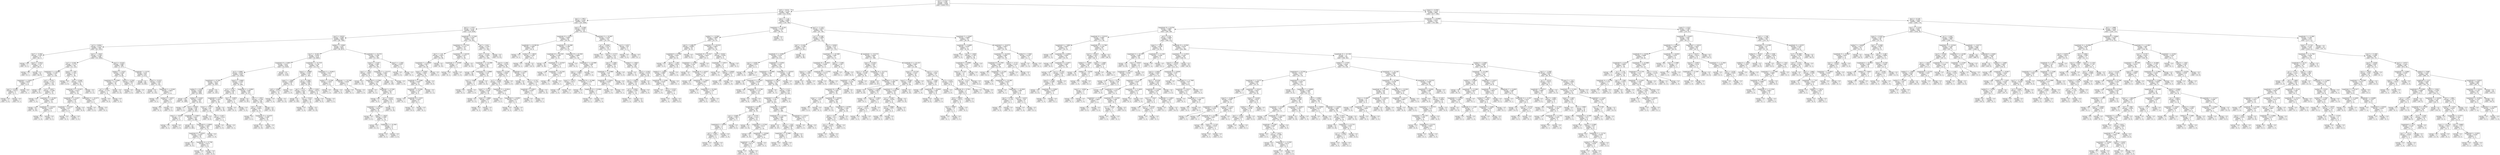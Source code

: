 digraph Tree {
node [shape=box] ;
0 [label="std Z <= 0.7067\nentropy = 0.905\nsamples = 14346\nvalue = [4599, 9747]"] ;
1 [label="std X <= 0.4121\nentropy = 0.2139\nsamples = 9481\nvalue = [322, 9159]"] ;
0 -> 1 [labeldistance=2.5, labelangle=45, headlabel="True"] ;
2 [label="max Y <= 2.9975\nentropy = 0.1492\nsamples = 8552\nvalue = [183, 8369]"] ;
1 -> 2 ;
3 [label="min X <= 1.2578\nentropy = 0.1145\nsamples = 8336\nvalue = [128, 8208]"] ;
2 -> 3 ;
4 [label="max Z <= 9.6533\nentropy = 0.0961\nsamples = 8005\nvalue = [99, 7906]"] ;
3 -> 4 ;
5 [label="var X <= 0.0016\nentropy = 0.3176\nsamples = 1095\nvalue = [63, 1032]"] ;
4 -> 5 ;
6 [label="min Y <= -0.1941\nentropy = 0.3425\nsamples = 47\nvalue = [44, 3]"] ;
5 -> 6 ;
7 [label="entropy = 0.0\nsamples = 2\nvalue = [0, 2]"] ;
6 -> 7 ;
8 [label="max X <= -0.3014\nentropy = 0.1537\nsamples = 45\nvalue = [44, 1]"] ;
6 -> 8 ;
9 [label="entropy = 0.0\nsamples = 1\nvalue = [0, 1]"] ;
8 -> 9 ;
10 [label="entropy = 0.0\nsamples = 44\nvalue = [44, 0]"] ;
8 -> 10 ;
11 [label="min X <= -1.5019\nentropy = 0.1308\nsamples = 1048\nvalue = [19, 1029]"] ;
5 -> 11 ;
12 [label="var Y <= 0.1043\nentropy = 0.3776\nsamples = 164\nvalue = [12, 152]"] ;
11 -> 12 ;
13 [label="magnitude 11 <= 9.4386\nentropy = 0.2338\nsamples = 131\nvalue = [5, 126]"] ;
12 -> 13 ;
14 [label="magnitude 2 <= 9.4622\nentropy = 0.8454\nsamples = 11\nvalue = [3, 8]"] ;
13 -> 14 ;
15 [label="max Z <= 9.5296\nentropy = 0.8113\nsamples = 4\nvalue = [3, 1]"] ;
14 -> 15 ;
16 [label="entropy = 0.0\nsamples = 3\nvalue = [3, 0]"] ;
15 -> 16 ;
17 [label="entropy = 0.0\nsamples = 1\nvalue = [0, 1]"] ;
15 -> 17 ;
18 [label="entropy = 0.0\nsamples = 7\nvalue = [0, 7]"] ;
14 -> 18 ;
19 [label="std Z <= 0.2011\nentropy = 0.1223\nsamples = 120\nvalue = [2, 118]"] ;
13 -> 19 ;
20 [label="entropy = 0.0\nsamples = 87\nvalue = [0, 87]"] ;
19 -> 20 ;
21 [label="var X <= 0.0071\nentropy = 0.3298\nsamples = 33\nvalue = [2, 31]"] ;
19 -> 21 ;
22 [label="entropy = 0.0\nsamples = 1\nvalue = [1, 0]"] ;
21 -> 22 ;
23 [label="magnitude 15 <= 10.3657\nentropy = 0.2006\nsamples = 32\nvalue = [1, 31]"] ;
21 -> 23 ;
24 [label="entropy = 0.0\nsamples = 29\nvalue = [0, 29]"] ;
23 -> 24 ;
25 [label="magnitude 3 <= 10.3522\nentropy = 0.9183\nsamples = 3\nvalue = [1, 2]"] ;
23 -> 25 ;
26 [label="entropy = 0.0\nsamples = 1\nvalue = [1, 0]"] ;
25 -> 26 ;
27 [label="entropy = 0.0\nsamples = 2\nvalue = [0, 2]"] ;
25 -> 27 ;
28 [label="mean Z <= 1.867\nentropy = 0.7455\nsamples = 33\nvalue = [7, 26]"] ;
12 -> 28 ;
29 [label="entropy = 0.0\nsamples = 2\nvalue = [2, 0]"] ;
28 -> 29 ;
30 [label="std Z <= 0.3546\nentropy = 0.6374\nsamples = 31\nvalue = [5, 26]"] ;
28 -> 30 ;
31 [label="magnitude 13 <= 10.3672\nentropy = 0.8315\nsamples = 19\nvalue = [5, 14]"] ;
30 -> 31 ;
32 [label="magnitude 12 <= 9.5027\nentropy = 0.5917\nsamples = 14\nvalue = [2, 12]"] ;
31 -> 32 ;
33 [label="magnitude 7 <= 9.5337\nentropy = 0.971\nsamples = 5\nvalue = [2, 3]"] ;
32 -> 33 ;
34 [label="entropy = 0.0\nsamples = 3\nvalue = [0, 3]"] ;
33 -> 34 ;
35 [label="entropy = 0.0\nsamples = 2\nvalue = [2, 0]"] ;
33 -> 35 ;
36 [label="entropy = 0.0\nsamples = 9\nvalue = [0, 9]"] ;
32 -> 36 ;
37 [label="magnitude 15 <= 10.4275\nentropy = 0.971\nsamples = 5\nvalue = [3, 2]"] ;
31 -> 37 ;
38 [label="entropy = 0.0\nsamples = 3\nvalue = [3, 0]"] ;
37 -> 38 ;
39 [label="entropy = 0.0\nsamples = 2\nvalue = [0, 2]"] ;
37 -> 39 ;
40 [label="entropy = 0.0\nsamples = 12\nvalue = [0, 12]"] ;
30 -> 40 ;
41 [label="max Z <= 9.5535\nentropy = 0.0667\nsamples = 884\nvalue = [7, 877]"] ;
11 -> 41 ;
42 [label="median Y <= 1.0232\nentropy = 0.3228\nsamples = 68\nvalue = [4, 64]"] ;
41 -> 42 ;
43 [label="magnitude 10 <= 9.3063\nentropy = 0.1257\nsamples = 58\nvalue = [1, 57]"] ;
42 -> 43 ;
44 [label="var Y <= 0.091\nentropy = 0.7219\nsamples = 5\nvalue = [1, 4]"] ;
43 -> 44 ;
45 [label="entropy = 0.0\nsamples = 4\nvalue = [0, 4]"] ;
44 -> 45 ;
46 [label="entropy = 0.0\nsamples = 1\nvalue = [1, 0]"] ;
44 -> 46 ;
47 [label="entropy = 0.0\nsamples = 53\nvalue = [0, 53]"] ;
43 -> 47 ;
48 [label="mean X <= 0.2285\nentropy = 0.8813\nsamples = 10\nvalue = [3, 7]"] ;
42 -> 48 ;
49 [label="entropy = 0.0\nsamples = 3\nvalue = [3, 0]"] ;
48 -> 49 ;
50 [label="entropy = 0.0\nsamples = 7\nvalue = [0, 7]"] ;
48 -> 50 ;
51 [label="magnitude 7 <= 9.579\nentropy = 0.035\nsamples = 816\nvalue = [3, 813]"] ;
41 -> 51 ;
52 [label="entropy = 0.0\nsamples = 693\nvalue = [0, 693]"] ;
51 -> 52 ;
53 [label="mean Z <= 9.5325\nentropy = 0.1654\nsamples = 123\nvalue = [3, 120]"] ;
51 -> 53 ;
54 [label="entropy = 0.0\nsamples = 116\nvalue = [0, 116]"] ;
53 -> 54 ;
55 [label="magnitude 11 <= 9.5042\nentropy = 0.9852\nsamples = 7\nvalue = [3, 4]"] ;
53 -> 55 ;
56 [label="entropy = 0.0\nsamples = 2\nvalue = [0, 2]"] ;
55 -> 56 ;
57 [label="median X <= -0.0312\nentropy = 0.971\nsamples = 5\nvalue = [3, 2]"] ;
55 -> 57 ;
58 [label="entropy = 0.0\nsamples = 2\nvalue = [0, 2]"] ;
57 -> 58 ;
59 [label="entropy = 0.0\nsamples = 3\nvalue = [3, 0]"] ;
57 -> 59 ;
60 [label="median Y <= 0.8585\nentropy = 0.047\nsamples = 6910\nvalue = [36, 6874]"] ;
4 -> 60 ;
61 [label="max Z <= 10.5612\nentropy = 0.0342\nsamples = 6716\nvalue = [24, 6692]"] ;
60 -> 61 ;
62 [label="magnitude 10 <= 9.9631\nentropy = 0.0227\nsamples = 6334\nvalue = [14, 6320]"] ;
61 -> 62 ;
63 [label="var X <= 0.0682\nentropy = 0.0324\nsamples = 4180\nvalue = [14, 4166]"] ;
62 -> 63 ;
64 [label="magnitude 8 <= 9.7385\nentropy = 0.0178\nsamples = 3603\nvalue = [6, 3597]"] ;
63 -> 64 ;
65 [label="median Z <= 9.5452\nentropy = 0.0294\nsamples = 2006\nvalue = [6, 2000]"] ;
64 -> 65 ;
66 [label="entropy = 0.0\nsamples = 1499\nvalue = [0, 1499]"] ;
65 -> 66 ;
67 [label="median Z <= 9.5453\nentropy = 0.0927\nsamples = 507\nvalue = [6, 501]"] ;
65 -> 67 ;
68 [label="entropy = 0.0\nsamples = 1\nvalue = [1, 0]"] ;
67 -> 68 ;
69 [label="std X <= 0.0439\nentropy = 0.08\nsamples = 506\nvalue = [5, 501]"] ;
67 -> 69 ;
70 [label="mean Y <= -0.0328\nentropy = 1.0\nsamples = 4\nvalue = [2, 2]"] ;
69 -> 70 ;
71 [label="entropy = 0.0\nsamples = 2\nvalue = [0, 2]"] ;
70 -> 71 ;
72 [label="entropy = 0.0\nsamples = 2\nvalue = [2, 0]"] ;
70 -> 72 ;
73 [label="magnitude 1 <= 9.9012\nentropy = 0.0527\nsamples = 502\nvalue = [3, 499]"] ;
69 -> 73 ;
74 [label="entropy = 0.0\nsamples = 462\nvalue = [0, 462]"] ;
73 -> 74 ;
75 [label="magnitude 9 <= 9.9959\nentropy = 0.3843\nsamples = 40\nvalue = [3, 37]"] ;
73 -> 75 ;
76 [label="magnitude 10 <= 9.8533\nentropy = 0.2918\nsamples = 39\nvalue = [2, 37]"] ;
75 -> 76 ;
77 [label="entropy = 0.0\nsamples = 31\nvalue = [0, 31]"] ;
76 -> 77 ;
78 [label="magnitude 14 <= 9.7769\nentropy = 0.8113\nsamples = 8\nvalue = [2, 6]"] ;
76 -> 78 ;
79 [label="entropy = 0.0\nsamples = 2\nvalue = [2, 0]"] ;
78 -> 79 ;
80 [label="entropy = 0.0\nsamples = 6\nvalue = [0, 6]"] ;
78 -> 80 ;
81 [label="entropy = 0.0\nsamples = 1\nvalue = [1, 0]"] ;
75 -> 81 ;
82 [label="entropy = 0.0\nsamples = 1597\nvalue = [0, 1597]"] ;
64 -> 82 ;
83 [label="mean X <= -0.8082\nentropy = 0.1054\nsamples = 577\nvalue = [8, 569]"] ;
63 -> 83 ;
84 [label="var X <= 0.142\nentropy = 0.4262\nsamples = 46\nvalue = [4, 42]"] ;
83 -> 84 ;
85 [label="magnitude 8 <= 9.5585\nentropy = 0.2812\nsamples = 41\nvalue = [2, 39]"] ;
84 -> 85 ;
86 [label="mean Y <= -0.2971\nentropy = 0.65\nsamples = 12\nvalue = [2, 10]"] ;
85 -> 86 ;
87 [label="entropy = 0.0\nsamples = 9\nvalue = [0, 9]"] ;
86 -> 87 ;
88 [label="std Y <= 0.2677\nentropy = 0.9183\nsamples = 3\nvalue = [2, 1]"] ;
86 -> 88 ;
89 [label="entropy = 0.0\nsamples = 2\nvalue = [2, 0]"] ;
88 -> 89 ;
90 [label="entropy = 0.0\nsamples = 1\nvalue = [0, 1]"] ;
88 -> 90 ;
91 [label="entropy = 0.0\nsamples = 29\nvalue = [0, 29]"] ;
85 -> 91 ;
92 [label="min Y <= -0.0876\nentropy = 0.971\nsamples = 5\nvalue = [2, 3]"] ;
84 -> 92 ;
93 [label="entropy = 0.0\nsamples = 3\nvalue = [0, 3]"] ;
92 -> 93 ;
94 [label="entropy = 0.0\nsamples = 2\nvalue = [2, 0]"] ;
92 -> 94 ;
95 [label="magnitude 11 <= 9.6902\nentropy = 0.064\nsamples = 531\nvalue = [4, 527]"] ;
83 -> 95 ;
96 [label="entropy = 0.0\nsamples = 297\nvalue = [0, 297]"] ;
95 -> 96 ;
97 [label="min Y <= -1.3915\nentropy = 0.1248\nsamples = 234\nvalue = [4, 230]"] ;
95 -> 97 ;
98 [label="std Z <= 0.1295\nentropy = 0.6052\nsamples = 27\nvalue = [4, 23]"] ;
97 -> 98 ;
99 [label="entropy = 0.0\nsamples = 3\nvalue = [3, 0]"] ;
98 -> 99 ;
100 [label="magnitude 13 <= 10.4233\nentropy = 0.2499\nsamples = 24\nvalue = [1, 23]"] ;
98 -> 100 ;
101 [label="entropy = 0.0\nsamples = 23\nvalue = [0, 23]"] ;
100 -> 101 ;
102 [label="entropy = 0.0\nsamples = 1\nvalue = [1, 0]"] ;
100 -> 102 ;
103 [label="entropy = 0.0\nsamples = 207\nvalue = [0, 207]"] ;
97 -> 103 ;
104 [label="entropy = 0.0\nsamples = 2154\nvalue = [0, 2154]"] ;
62 -> 104 ;
105 [label="magnitude 3 <= 10.7219\nentropy = 0.1748\nsamples = 382\nvalue = [10, 372]"] ;
61 -> 105 ;
106 [label="mean Y <= -0.8609\nentropy = 0.1353\nsamples = 370\nvalue = [7, 363]"] ;
105 -> 106 ;
107 [label="mean Y <= -0.909\nentropy = 0.6962\nsamples = 16\nvalue = [3, 13]"] ;
106 -> 107 ;
108 [label="std X <= 0.0901\nentropy = 0.3712\nsamples = 14\nvalue = [1, 13]"] ;
107 -> 108 ;
109 [label="entropy = 0.0\nsamples = 1\nvalue = [1, 0]"] ;
108 -> 109 ;
110 [label="entropy = 0.0\nsamples = 13\nvalue = [0, 13]"] ;
108 -> 110 ;
111 [label="entropy = 0.0\nsamples = 2\nvalue = [2, 0]"] ;
107 -> 111 ;
112 [label="var Z <= 0.2893\nentropy = 0.0893\nsamples = 354\nvalue = [4, 350]"] ;
106 -> 112 ;
113 [label="min Y <= 0.111\nentropy = 0.0513\nsamples = 346\nvalue = [2, 344]"] ;
112 -> 113 ;
114 [label="entropy = 0.0\nsamples = 334\nvalue = [0, 334]"] ;
113 -> 114 ;
115 [label="var Y <= 0.0102\nentropy = 0.65\nsamples = 12\nvalue = [2, 10]"] ;
113 -> 115 ;
116 [label="entropy = 0.0\nsamples = 2\nvalue = [2, 0]"] ;
115 -> 116 ;
117 [label="entropy = 0.0\nsamples = 10\nvalue = [0, 10]"] ;
115 -> 117 ;
118 [label="std X <= 0.3653\nentropy = 0.8113\nsamples = 8\nvalue = [2, 6]"] ;
112 -> 118 ;
119 [label="entropy = 0.0\nsamples = 6\nvalue = [0, 6]"] ;
118 -> 119 ;
120 [label="entropy = 0.0\nsamples = 2\nvalue = [2, 0]"] ;
118 -> 120 ;
121 [label="magnitude 12 <= 10.6913\nentropy = 0.8113\nsamples = 12\nvalue = [3, 9]"] ;
105 -> 121 ;
122 [label="median Y <= -0.3788\nentropy = 0.5033\nsamples = 9\nvalue = [1, 8]"] ;
121 -> 122 ;
123 [label="entropy = 0.0\nsamples = 1\nvalue = [1, 0]"] ;
122 -> 123 ;
124 [label="entropy = 0.0\nsamples = 8\nvalue = [0, 8]"] ;
122 -> 124 ;
125 [label="magnitude 1 <= 10.2366\nentropy = 0.9183\nsamples = 3\nvalue = [2, 1]"] ;
121 -> 125 ;
126 [label="entropy = 0.0\nsamples = 1\nvalue = [0, 1]"] ;
125 -> 126 ;
127 [label="entropy = 0.0\nsamples = 2\nvalue = [2, 0]"] ;
125 -> 127 ;
128 [label="magnitude 3 <= 10.4735\nentropy = 0.3348\nsamples = 194\nvalue = [12, 182]"] ;
60 -> 128 ;
129 [label="mean X <= -0.1937\nentropy = 0.2963\nsamples = 191\nvalue = [10, 181]"] ;
128 -> 129 ;
130 [label="max Y <= 1.3031\nentropy = 0.6037\nsamples = 61\nvalue = [9, 52]"] ;
129 -> 130 ;
131 [label="entropy = 0.0\nsamples = 14\nvalue = [0, 14]"] ;
130 -> 131 ;
132 [label="magnitude 6 <= 9.7804\nentropy = 0.7046\nsamples = 47\nvalue = [9, 38]"] ;
130 -> 132 ;
133 [label="entropy = 0.0\nsamples = 11\nvalue = [0, 11]"] ;
132 -> 133 ;
134 [label="magnitude 2 <= 9.7465\nentropy = 0.8113\nsamples = 36\nvalue = [9, 27]"] ;
132 -> 134 ;
135 [label="entropy = 0.0\nsamples = 4\nvalue = [4, 0]"] ;
134 -> 135 ;
136 [label="var Y <= 0.0259\nentropy = 0.6253\nsamples = 32\nvalue = [5, 27]"] ;
134 -> 136 ;
137 [label="magnitude 5 <= 10.0302\nentropy = 0.8524\nsamples = 18\nvalue = [5, 13]"] ;
136 -> 137 ;
138 [label="entropy = 0.0\nsamples = 3\nvalue = [3, 0]"] ;
137 -> 138 ;
139 [label="mean Y <= 1.8416\nentropy = 0.5665\nsamples = 15\nvalue = [2, 13]"] ;
137 -> 139 ;
140 [label="entropy = 0.0\nsamples = 11\nvalue = [0, 11]"] ;
139 -> 140 ;
141 [label="magnitude 2 <= 10.1945\nentropy = 1.0\nsamples = 4\nvalue = [2, 2]"] ;
139 -> 141 ;
142 [label="entropy = 0.0\nsamples = 2\nvalue = [0, 2]"] ;
141 -> 142 ;
143 [label="entropy = 0.0\nsamples = 2\nvalue = [2, 0]"] ;
141 -> 143 ;
144 [label="entropy = 0.0\nsamples = 14\nvalue = [0, 14]"] ;
136 -> 144 ;
145 [label="magnitude 17 <= 10.3172\nentropy = 0.0651\nsamples = 130\nvalue = [1, 129]"] ;
129 -> 145 ;
146 [label="entropy = 0.0\nsamples = 129\nvalue = [0, 129]"] ;
145 -> 146 ;
147 [label="entropy = 0.0\nsamples = 1\nvalue = [1, 0]"] ;
145 -> 147 ;
148 [label="mean Y <= 1.1584\nentropy = 0.9183\nsamples = 3\nvalue = [2, 1]"] ;
128 -> 148 ;
149 [label="entropy = 0.0\nsamples = 2\nvalue = [2, 0]"] ;
148 -> 149 ;
150 [label="entropy = 0.0\nsamples = 1\nvalue = [0, 1]"] ;
148 -> 150 ;
151 [label="magnitude 4 <= 9.7458\nentropy = 0.4285\nsamples = 331\nvalue = [29, 302]"] ;
3 -> 151 ;
152 [label="magnitude 14 <= 9.7554\nentropy = 0.7513\nsamples = 79\nvalue = [17, 62]"] ;
151 -> 152 ;
153 [label="min Y <= 1.141\nentropy = 0.9457\nsamples = 44\nvalue = [16, 28]"] ;
152 -> 153 ;
154 [label="magnitude 17 <= 9.8099\nentropy = 0.9975\nsamples = 34\nvalue = [16, 18]"] ;
153 -> 154 ;
155 [label="mean Y <= 0.9397\nentropy = 0.9923\nsamples = 29\nvalue = [16, 13]"] ;
154 -> 155 ;
156 [label="magnitude 15 <= 9.684\nentropy = 0.9587\nsamples = 21\nvalue = [8, 13]"] ;
155 -> 156 ;
157 [label="magnitude 1 <= 9.3268\nentropy = 0.7219\nsamples = 10\nvalue = [8, 2]"] ;
156 -> 157 ;
158 [label="entropy = 0.0\nsamples = 1\nvalue = [0, 1]"] ;
157 -> 158 ;
159 [label="magnitude 18 <= 9.823\nentropy = 0.5033\nsamples = 9\nvalue = [8, 1]"] ;
157 -> 159 ;
160 [label="entropy = 0.0\nsamples = 8\nvalue = [8, 0]"] ;
159 -> 160 ;
161 [label="entropy = 0.0\nsamples = 1\nvalue = [0, 1]"] ;
159 -> 161 ;
162 [label="entropy = 0.0\nsamples = 11\nvalue = [0, 11]"] ;
156 -> 162 ;
163 [label="entropy = 0.0\nsamples = 8\nvalue = [8, 0]"] ;
155 -> 163 ;
164 [label="entropy = 0.0\nsamples = 5\nvalue = [0, 5]"] ;
154 -> 164 ;
165 [label="entropy = 0.0\nsamples = 10\nvalue = [0, 10]"] ;
153 -> 165 ;
166 [label="magnitude 17 <= 9.6139\nentropy = 0.1872\nsamples = 35\nvalue = [1, 34]"] ;
152 -> 166 ;
167 [label="magnitude 12 <= 9.6286\nentropy = 1.0\nsamples = 2\nvalue = [1, 1]"] ;
166 -> 167 ;
168 [label="entropy = 0.0\nsamples = 1\nvalue = [0, 1]"] ;
167 -> 168 ;
169 [label="entropy = 0.0\nsamples = 1\nvalue = [1, 0]"] ;
167 -> 169 ;
170 [label="entropy = 0.0\nsamples = 33\nvalue = [0, 33]"] ;
166 -> 170 ;
171 [label="min Y <= 0.415\nentropy = 0.2762\nsamples = 252\nvalue = [12, 240]"] ;
151 -> 171 ;
172 [label="std X <= 0.2134\nentropy = 0.3826\nsamples = 161\nvalue = [12, 149]"] ;
171 -> 172 ;
173 [label="magnitude 17 <= 10.1096\nentropy = 0.1473\nsamples = 95\nvalue = [2, 93]"] ;
172 -> 173 ;
174 [label="entropy = 0.0\nsamples = 60\nvalue = [0, 60]"] ;
173 -> 174 ;
175 [label="magnitude 13 <= 9.8988\nentropy = 0.316\nsamples = 35\nvalue = [2, 33]"] ;
173 -> 175 ;
176 [label="max Z <= 8.689\nentropy = 1.0\nsamples = 4\nvalue = [2, 2]"] ;
175 -> 176 ;
177 [label="entropy = 0.0\nsamples = 2\nvalue = [0, 2]"] ;
176 -> 177 ;
178 [label="entropy = 0.0\nsamples = 2\nvalue = [2, 0]"] ;
176 -> 178 ;
179 [label="entropy = 0.0\nsamples = 31\nvalue = [0, 31]"] ;
175 -> 179 ;
180 [label="max X <= 4.299\nentropy = 0.6136\nsamples = 66\nvalue = [10, 56]"] ;
172 -> 180 ;
181 [label="median Y <= 0.3748\nentropy = 0.9044\nsamples = 25\nvalue = [8, 17]"] ;
180 -> 181 ;
182 [label="var Z <= 0.0508\nentropy = 0.8281\nsamples = 23\nvalue = [6, 17]"] ;
181 -> 182 ;
183 [label="mean Y <= -0.1191\nentropy = 0.5436\nsamples = 16\nvalue = [2, 14]"] ;
182 -> 183 ;
184 [label="entropy = 0.0\nsamples = 11\nvalue = [0, 11]"] ;
183 -> 184 ;
185 [label="mean X <= 2.8986\nentropy = 0.971\nsamples = 5\nvalue = [2, 3]"] ;
183 -> 185 ;
186 [label="entropy = 0.0\nsamples = 3\nvalue = [0, 3]"] ;
185 -> 186 ;
187 [label="entropy = 0.0\nsamples = 2\nvalue = [2, 0]"] ;
185 -> 187 ;
188 [label="magnitude 13 <= 10.0914\nentropy = 0.9852\nsamples = 7\nvalue = [4, 3]"] ;
182 -> 188 ;
189 [label="entropy = 0.0\nsamples = 3\nvalue = [3, 0]"] ;
188 -> 189 ;
190 [label="magnitude 8 <= 10.6001\nentropy = 0.8113\nsamples = 4\nvalue = [1, 3]"] ;
188 -> 190 ;
191 [label="entropy = 0.0\nsamples = 3\nvalue = [0, 3]"] ;
190 -> 191 ;
192 [label="entropy = 0.0\nsamples = 1\nvalue = [1, 0]"] ;
190 -> 192 ;
193 [label="entropy = 0.0\nsamples = 2\nvalue = [2, 0]"] ;
181 -> 193 ;
194 [label="magnitude 4 <= 9.982\nentropy = 0.2812\nsamples = 41\nvalue = [2, 39]"] ;
180 -> 194 ;
195 [label="entropy = 0.0\nsamples = 24\nvalue = [0, 24]"] ;
194 -> 195 ;
196 [label="std Z <= 0.1742\nentropy = 0.5226\nsamples = 17\nvalue = [2, 15]"] ;
194 -> 196 ;
197 [label="magnitude 5 <= 9.8615\nentropy = 0.9183\nsamples = 3\nvalue = [2, 1]"] ;
196 -> 197 ;
198 [label="entropy = 0.0\nsamples = 2\nvalue = [2, 0]"] ;
197 -> 198 ;
199 [label="entropy = 0.0\nsamples = 1\nvalue = [0, 1]"] ;
197 -> 199 ;
200 [label="entropy = 0.0\nsamples = 14\nvalue = [0, 14]"] ;
196 -> 200 ;
201 [label="entropy = 0.0\nsamples = 91\nvalue = [0, 91]"] ;
171 -> 201 ;
202 [label="min X <= -0.2569\nentropy = 0.8185\nsamples = 216\nvalue = [55, 161]"] ;
2 -> 202 ;
203 [label="magnitude 10 <= 9.6377\nentropy = 0.9963\nsamples = 84\nvalue = [39, 45]"] ;
202 -> 203 ;
204 [label="magnitude 5 <= 9.5288\nentropy = 0.5665\nsamples = 30\nvalue = [26, 4]"] ;
203 -> 204 ;
205 [label="entropy = 0.0\nsamples = 3\nvalue = [0, 3]"] ;
204 -> 205 ;
206 [label="median X <= -2.9618\nentropy = 0.2285\nsamples = 27\nvalue = [26, 1]"] ;
204 -> 206 ;
207 [label="entropy = 0.0\nsamples = 1\nvalue = [0, 1]"] ;
206 -> 207 ;
208 [label="entropy = 0.0\nsamples = 26\nvalue = [26, 0]"] ;
206 -> 208 ;
209 [label="magnitude 4 <= 10.1688\nentropy = 0.7963\nsamples = 54\nvalue = [13, 41]"] ;
203 -> 209 ;
210 [label="magnitude 16 <= 10.2559\nentropy = 0.3298\nsamples = 33\nvalue = [2, 31]"] ;
209 -> 210 ;
211 [label="entropy = 0.0\nsamples = 28\nvalue = [0, 28]"] ;
210 -> 211 ;
212 [label="magnitude 10 <= 10.0247\nentropy = 0.971\nsamples = 5\nvalue = [2, 3]"] ;
210 -> 212 ;
213 [label="entropy = 0.0\nsamples = 2\nvalue = [0, 2]"] ;
212 -> 213 ;
214 [label="magnitude 1 <= 10.2256\nentropy = 0.9183\nsamples = 3\nvalue = [2, 1]"] ;
212 -> 214 ;
215 [label="entropy = 0.0\nsamples = 2\nvalue = [2, 0]"] ;
214 -> 215 ;
216 [label="entropy = 0.0\nsamples = 1\nvalue = [0, 1]"] ;
214 -> 216 ;
217 [label="magnitude 19 <= 10.1856\nentropy = 0.9984\nsamples = 21\nvalue = [11, 10]"] ;
209 -> 217 ;
218 [label="entropy = 0.0\nsamples = 5\nvalue = [0, 5]"] ;
217 -> 218 ;
219 [label="magnitude 17 <= 10.3096\nentropy = 0.896\nsamples = 16\nvalue = [11, 5]"] ;
217 -> 219 ;
220 [label="max Y <= 4.2848\nentropy = 0.9911\nsamples = 9\nvalue = [4, 5]"] ;
219 -> 220 ;
221 [label="mean Z <= 9.4571\nentropy = 0.8113\nsamples = 4\nvalue = [3, 1]"] ;
220 -> 221 ;
222 [label="entropy = 0.0\nsamples = 3\nvalue = [3, 0]"] ;
221 -> 222 ;
223 [label="entropy = 0.0\nsamples = 1\nvalue = [0, 1]"] ;
221 -> 223 ;
224 [label="magnitude 18 <= 10.2966\nentropy = 0.7219\nsamples = 5\nvalue = [1, 4]"] ;
220 -> 224 ;
225 [label="entropy = 0.0\nsamples = 3\nvalue = [0, 3]"] ;
224 -> 225 ;
226 [label="magnitude 16 <= 10.0984\nentropy = 1.0\nsamples = 2\nvalue = [1, 1]"] ;
224 -> 226 ;
227 [label="entropy = 0.0\nsamples = 1\nvalue = [0, 1]"] ;
226 -> 227 ;
228 [label="entropy = 0.0\nsamples = 1\nvalue = [1, 0]"] ;
226 -> 228 ;
229 [label="entropy = 0.0\nsamples = 7\nvalue = [7, 0]"] ;
219 -> 229 ;
230 [label="magnitude 13 <= 10.5607\nentropy = 0.5328\nsamples = 132\nvalue = [16, 116]"] ;
202 -> 230 ;
231 [label="var Y <= 0.0039\nentropy = 0.4274\nsamples = 126\nvalue = [11, 115]"] ;
230 -> 231 ;
232 [label="entropy = 0.0\nsamples = 3\nvalue = [3, 0]"] ;
231 -> 232 ;
233 [label="mean Z <= 4.2275\nentropy = 0.3471\nsamples = 123\nvalue = [8, 115]"] ;
231 -> 233 ;
234 [label="min Z <= 3.3064\nentropy = 0.8631\nsamples = 14\nvalue = [4, 10]"] ;
233 -> 234 ;
235 [label="magnitude 17 <= 9.3966\nentropy = 0.65\nsamples = 12\nvalue = [2, 10]"] ;
234 -> 235 ;
236 [label="magnitude 4 <= 9.6453\nentropy = 0.9183\nsamples = 3\nvalue = [2, 1]"] ;
235 -> 236 ;
237 [label="entropy = 0.0\nsamples = 2\nvalue = [2, 0]"] ;
236 -> 237 ;
238 [label="entropy = 0.0\nsamples = 1\nvalue = [0, 1]"] ;
236 -> 238 ;
239 [label="entropy = 0.0\nsamples = 9\nvalue = [0, 9]"] ;
235 -> 239 ;
240 [label="entropy = 0.0\nsamples = 2\nvalue = [2, 0]"] ;
234 -> 240 ;
241 [label="median Y <= 3.9653\nentropy = 0.2269\nsamples = 109\nvalue = [4, 105]"] ;
233 -> 241 ;
242 [label="entropy = 0.0\nsamples = 75\nvalue = [0, 75]"] ;
241 -> 242 ;
243 [label="max X <= 4.3262\nentropy = 0.5226\nsamples = 34\nvalue = [4, 30]"] ;
241 -> 243 ;
244 [label="max Z <= 8.8019\nentropy = 0.8631\nsamples = 14\nvalue = [4, 10]"] ;
243 -> 244 ;
245 [label="var X <= 0.0026\nentropy = 0.4395\nsamples = 11\nvalue = [1, 10]"] ;
244 -> 245 ;
246 [label="entropy = 0.0\nsamples = 1\nvalue = [1, 0]"] ;
245 -> 246 ;
247 [label="entropy = 0.0\nsamples = 10\nvalue = [0, 10]"] ;
245 -> 247 ;
248 [label="entropy = 0.0\nsamples = 3\nvalue = [3, 0]"] ;
244 -> 248 ;
249 [label="entropy = 0.0\nsamples = 20\nvalue = [0, 20]"] ;
243 -> 249 ;
250 [label="max X <= 4.4257\nentropy = 0.65\nsamples = 6\nvalue = [5, 1]"] ;
230 -> 250 ;
251 [label="entropy = 0.0\nsamples = 5\nvalue = [5, 0]"] ;
250 -> 251 ;
252 [label="entropy = 0.0\nsamples = 1\nvalue = [0, 1]"] ;
250 -> 252 ;
253 [label="max Z <= 7.116\nentropy = 0.6089\nsamples = 929\nvalue = [139, 790]"] ;
1 -> 253 ;
254 [label="magnitude 12 <= 10.545\nentropy = 0.9766\nsamples = 78\nvalue = [46, 32]"] ;
253 -> 254 ;
255 [label="median Y <= -0.2396\nentropy = 0.9998\nsamples = 65\nvalue = [33, 32]"] ;
254 -> 255 ;
256 [label="min X <= 3.1698\nentropy = 0.8366\nsamples = 30\nvalue = [8, 22]"] ;
255 -> 256 ;
257 [label="magnitude 8 <= 8.7599\nentropy = 0.9587\nsamples = 21\nvalue = [8, 13]"] ;
256 -> 257 ;
258 [label="entropy = 0.0\nsamples = 3\nvalue = [3, 0]"] ;
257 -> 258 ;
259 [label="min X <= -1.508\nentropy = 0.8524\nsamples = 18\nvalue = [5, 13]"] ;
257 -> 259 ;
260 [label="median X <= -4.6047\nentropy = 0.6962\nsamples = 16\nvalue = [3, 13]"] ;
259 -> 260 ;
261 [label="magnitude 10 <= 9.406\nentropy = 0.9183\nsamples = 9\nvalue = [3, 6]"] ;
260 -> 261 ;
262 [label="entropy = 0.0\nsamples = 2\nvalue = [2, 0]"] ;
261 -> 262 ;
263 [label="var X <= 0.2323\nentropy = 0.5917\nsamples = 7\nvalue = [1, 6]"] ;
261 -> 263 ;
264 [label="entropy = 0.0\nsamples = 1\nvalue = [1, 0]"] ;
263 -> 264 ;
265 [label="entropy = 0.0\nsamples = 6\nvalue = [0, 6]"] ;
263 -> 265 ;
266 [label="entropy = 0.0\nsamples = 7\nvalue = [0, 7]"] ;
260 -> 266 ;
267 [label="entropy = 0.0\nsamples = 2\nvalue = [2, 0]"] ;
259 -> 267 ;
268 [label="entropy = 0.0\nsamples = 9\nvalue = [0, 9]"] ;
256 -> 268 ;
269 [label="magnitude 13 <= 10.0233\nentropy = 0.8631\nsamples = 35\nvalue = [25, 10]"] ;
255 -> 269 ;
270 [label="magnitude 19 <= 15.3417\nentropy = 0.6913\nsamples = 27\nvalue = [22, 5]"] ;
269 -> 270 ;
271 [label="magnitude 4 <= 9.7661\nentropy = 0.5294\nsamples = 25\nvalue = [22, 3]"] ;
270 -> 271 ;
272 [label="entropy = 0.0\nsamples = 12\nvalue = [12, 0]"] ;
271 -> 272 ;
273 [label="magnitude 14 <= 9.6247\nentropy = 0.7793\nsamples = 13\nvalue = [10, 3]"] ;
271 -> 273 ;
274 [label="entropy = 0.0\nsamples = 6\nvalue = [6, 0]"] ;
273 -> 274 ;
275 [label="magnitude 15 <= 9.8671\nentropy = 0.9852\nsamples = 7\nvalue = [4, 3]"] ;
273 -> 275 ;
276 [label="entropy = 0.0\nsamples = 2\nvalue = [0, 2]"] ;
275 -> 276 ;
277 [label="magnitude 6 <= 10.1656\nentropy = 0.7219\nsamples = 5\nvalue = [4, 1]"] ;
275 -> 277 ;
278 [label="entropy = 0.0\nsamples = 4\nvalue = [4, 0]"] ;
277 -> 278 ;
279 [label="entropy = 0.0\nsamples = 1\nvalue = [0, 1]"] ;
277 -> 279 ;
280 [label="entropy = 0.0\nsamples = 2\nvalue = [0, 2]"] ;
270 -> 280 ;
281 [label="min Y <= 8.0541\nentropy = 0.9544\nsamples = 8\nvalue = [3, 5]"] ;
269 -> 281 ;
282 [label="magnitude 7 <= 9.6012\nentropy = 1.0\nsamples = 6\nvalue = [3, 3]"] ;
281 -> 282 ;
283 [label="entropy = 0.0\nsamples = 2\nvalue = [2, 0]"] ;
282 -> 283 ;
284 [label="mean X <= 6.9048\nentropy = 0.8113\nsamples = 4\nvalue = [1, 3]"] ;
282 -> 284 ;
285 [label="entropy = 0.0\nsamples = 3\nvalue = [0, 3]"] ;
284 -> 285 ;
286 [label="entropy = 0.0\nsamples = 1\nvalue = [1, 0]"] ;
284 -> 286 ;
287 [label="entropy = 0.0\nsamples = 2\nvalue = [0, 2]"] ;
281 -> 287 ;
288 [label="entropy = 0.0\nsamples = 13\nvalue = [13, 0]"] ;
254 -> 288 ;
289 [label="max Z <= 11.1621\nentropy = 0.4978\nsamples = 851\nvalue = [93, 758]"] ;
253 -> 289 ;
290 [label="var Z <= 0.1388\nentropy = 0.3609\nsamples = 772\nvalue = [53, 719]"] ;
289 -> 290 ;
291 [label="min Y <= 0.1458\nentropy = 0.2189\nsamples = 457\nvalue = [16, 441]"] ;
290 -> 291 ;
292 [label="magnitude 12 <= 8.9607\nentropy = 0.2554\nsamples = 373\nvalue = [16, 357]"] ;
291 -> 292 ;
293 [label="max Y <= 0.6581\nentropy = 0.9183\nsamples = 3\nvalue = [2, 1]"] ;
292 -> 293 ;
294 [label="entropy = 0.0\nsamples = 2\nvalue = [2, 0]"] ;
293 -> 294 ;
295 [label="entropy = 0.0\nsamples = 1\nvalue = [0, 1]"] ;
293 -> 295 ;
296 [label="magnitude 9 <= 9.2834\nentropy = 0.2323\nsamples = 370\nvalue = [14, 356]"] ;
292 -> 296 ;
297 [label="magnitude 0 <= 9.5808\nentropy = 0.684\nsamples = 22\nvalue = [4, 18]"] ;
296 -> 297 ;
298 [label="entropy = 0.0\nsamples = 10\nvalue = [0, 10]"] ;
297 -> 298 ;
299 [label="magnitude 15 <= 9.4451\nentropy = 0.9183\nsamples = 12\nvalue = [4, 8]"] ;
297 -> 299 ;
300 [label="entropy = 0.0\nsamples = 2\nvalue = [2, 0]"] ;
299 -> 300 ;
301 [label="magnitude 15 <= 9.7991\nentropy = 0.7219\nsamples = 10\nvalue = [2, 8]"] ;
299 -> 301 ;
302 [label="entropy = 0.0\nsamples = 8\nvalue = [0, 8]"] ;
301 -> 302 ;
303 [label="entropy = 0.0\nsamples = 2\nvalue = [2, 0]"] ;
301 -> 303 ;
304 [label="magnitude 17 <= 10.8233\nentropy = 0.188\nsamples = 348\nvalue = [10, 338]"] ;
296 -> 304 ;
305 [label="magnitude 8 <= 9.6181\nentropy = 0.1736\nsamples = 347\nvalue = [9, 338]"] ;
304 -> 305 ;
306 [label="entropy = 0.0\nsamples = 75\nvalue = [0, 75]"] ;
305 -> 306 ;
307 [label="min Y <= 0.137\nentropy = 0.2097\nsamples = 272\nvalue = [9, 263]"] ;
305 -> 307 ;
308 [label="magnitude 5 <= 9.7211\nentropy = 0.192\nsamples = 271\nvalue = [8, 263]"] ;
307 -> 308 ;
309 [label="magnitude 8 <= 9.6731\nentropy = 0.3843\nsamples = 80\nvalue = [6, 74]"] ;
308 -> 309 ;
310 [label="var Z <= 0.0493\nentropy = 0.8813\nsamples = 10\nvalue = [3, 7]"] ;
309 -> 310 ;
311 [label="magnitude 9 <= 9.8255\nentropy = 1.0\nsamples = 6\nvalue = [3, 3]"] ;
310 -> 311 ;
312 [label="std Z <= 0.0821\nentropy = 0.8113\nsamples = 4\nvalue = [1, 3]"] ;
311 -> 312 ;
313 [label="entropy = 0.0\nsamples = 1\nvalue = [1, 0]"] ;
312 -> 313 ;
314 [label="entropy = 0.0\nsamples = 3\nvalue = [0, 3]"] ;
312 -> 314 ;
315 [label="entropy = 0.0\nsamples = 2\nvalue = [2, 0]"] ;
311 -> 315 ;
316 [label="entropy = 0.0\nsamples = 4\nvalue = [0, 4]"] ;
310 -> 316 ;
317 [label="var Y <= 0.2102\nentropy = 0.2552\nsamples = 70\nvalue = [3, 67]"] ;
309 -> 317 ;
318 [label="entropy = 0.0\nsamples = 53\nvalue = [0, 53]"] ;
317 -> 318 ;
319 [label="magnitude 6 <= 9.7034\nentropy = 0.6723\nsamples = 17\nvalue = [3, 14]"] ;
317 -> 319 ;
320 [label="entropy = 0.0\nsamples = 10\nvalue = [0, 10]"] ;
319 -> 320 ;
321 [label="magnitude 0 <= 9.9506\nentropy = 0.9852\nsamples = 7\nvalue = [3, 4]"] ;
319 -> 321 ;
322 [label="magnitude 2 <= 9.764\nentropy = 0.8113\nsamples = 4\nvalue = [3, 1]"] ;
321 -> 322 ;
323 [label="entropy = 0.0\nsamples = 1\nvalue = [0, 1]"] ;
322 -> 323 ;
324 [label="entropy = 0.0\nsamples = 3\nvalue = [3, 0]"] ;
322 -> 324 ;
325 [label="entropy = 0.0\nsamples = 3\nvalue = [0, 3]"] ;
321 -> 325 ;
326 [label="magnitude 1 <= 10.6849\nentropy = 0.0839\nsamples = 191\nvalue = [2, 189]"] ;
308 -> 326 ;
327 [label="magnitude 14 <= 10.3354\nentropy = 0.0481\nsamples = 187\nvalue = [1, 186]"] ;
326 -> 327 ;
328 [label="entropy = 0.0\nsamples = 167\nvalue = [0, 167]"] ;
327 -> 328 ;
329 [label="max X <= -1.034\nentropy = 0.2864\nsamples = 20\nvalue = [1, 19]"] ;
327 -> 329 ;
330 [label="magnitude 3 <= 10.2883\nentropy = 1.0\nsamples = 2\nvalue = [1, 1]"] ;
329 -> 330 ;
331 [label="entropy = 0.0\nsamples = 1\nvalue = [1, 0]"] ;
330 -> 331 ;
332 [label="entropy = 0.0\nsamples = 1\nvalue = [0, 1]"] ;
330 -> 332 ;
333 [label="entropy = 0.0\nsamples = 18\nvalue = [0, 18]"] ;
329 -> 333 ;
334 [label="magnitude 9 <= 10.0137\nentropy = 0.8113\nsamples = 4\nvalue = [1, 3]"] ;
326 -> 334 ;
335 [label="entropy = 0.0\nsamples = 1\nvalue = [1, 0]"] ;
334 -> 335 ;
336 [label="entropy = 0.0\nsamples = 3\nvalue = [0, 3]"] ;
334 -> 336 ;
337 [label="entropy = 0.0\nsamples = 1\nvalue = [1, 0]"] ;
307 -> 337 ;
338 [label="entropy = 0.0\nsamples = 1\nvalue = [1, 0]"] ;
304 -> 338 ;
339 [label="entropy = 0.0\nsamples = 84\nvalue = [0, 84]"] ;
291 -> 339 ;
340 [label="max Z <= 8.6505\nentropy = 0.522\nsamples = 315\nvalue = [37, 278]"] ;
290 -> 340 ;
341 [label="magnitude 11 <= 10.2466\nentropy = 0.994\nsamples = 22\nvalue = [10, 12]"] ;
340 -> 341 ;
342 [label="magnitude 18 <= 10.4025\nentropy = 0.8366\nsamples = 15\nvalue = [4, 11]"] ;
341 -> 342 ;
343 [label="mean Z <= 7.5612\nentropy = 0.4395\nsamples = 11\nvalue = [1, 10]"] ;
342 -> 343 ;
344 [label="entropy = 0.0\nsamples = 10\nvalue = [0, 10]"] ;
343 -> 344 ;
345 [label="entropy = 0.0\nsamples = 1\nvalue = [1, 0]"] ;
343 -> 345 ;
346 [label="magnitude 16 <= 12.0703\nentropy = 0.8113\nsamples = 4\nvalue = [3, 1]"] ;
342 -> 346 ;
347 [label="entropy = 0.0\nsamples = 3\nvalue = [3, 0]"] ;
346 -> 347 ;
348 [label="entropy = 0.0\nsamples = 1\nvalue = [0, 1]"] ;
346 -> 348 ;
349 [label="max Z <= 7.3299\nentropy = 0.5917\nsamples = 7\nvalue = [6, 1]"] ;
341 -> 349 ;
350 [label="entropy = 0.0\nsamples = 1\nvalue = [0, 1]"] ;
349 -> 350 ;
351 [label="entropy = 0.0\nsamples = 6\nvalue = [6, 0]"] ;
349 -> 351 ;
352 [label="magnitude 1 <= 10.2574\nentropy = 0.4436\nsamples = 293\nvalue = [27, 266]"] ;
340 -> 352 ;
353 [label="max Z <= 10.2925\nentropy = 0.2937\nsamples = 232\nvalue = [12, 220]"] ;
352 -> 353 ;
354 [label="max Z <= 10.2759\nentropy = 0.4798\nsamples = 87\nvalue = [9, 78]"] ;
353 -> 354 ;
355 [label="magnitude 1 <= 9.7792\nentropy = 0.4104\nsamples = 85\nvalue = [7, 78]"] ;
354 -> 355 ;
356 [label="magnitude 18 <= 8.9555\nentropy = 0.5993\nsamples = 48\nvalue = [7, 41]"] ;
355 -> 356 ;
357 [label="mean Y <= -0.5476\nentropy = 0.971\nsamples = 5\nvalue = [3, 2]"] ;
356 -> 357 ;
358 [label="entropy = 0.0\nsamples = 3\nvalue = [3, 0]"] ;
357 -> 358 ;
359 [label="entropy = 0.0\nsamples = 2\nvalue = [0, 2]"] ;
357 -> 359 ;
360 [label="magnitude 18 <= 9.8358\nentropy = 0.4465\nsamples = 43\nvalue = [4, 39]"] ;
356 -> 360 ;
361 [label="entropy = 0.0\nsamples = 25\nvalue = [0, 25]"] ;
360 -> 361 ;
362 [label="magnitude 9 <= 9.9796\nentropy = 0.7642\nsamples = 18\nvalue = [4, 14]"] ;
360 -> 362 ;
363 [label="min Y <= 0.57\nentropy = 0.971\nsamples = 10\nvalue = [4, 6]"] ;
362 -> 363 ;
364 [label="var Z <= 0.1438\nentropy = 0.8113\nsamples = 8\nvalue = [2, 6]"] ;
363 -> 364 ;
365 [label="entropy = 0.0\nsamples = 2\nvalue = [2, 0]"] ;
364 -> 365 ;
366 [label="entropy = 0.0\nsamples = 6\nvalue = [0, 6]"] ;
364 -> 366 ;
367 [label="entropy = 0.0\nsamples = 2\nvalue = [2, 0]"] ;
363 -> 367 ;
368 [label="entropy = 0.0\nsamples = 8\nvalue = [0, 8]"] ;
362 -> 368 ;
369 [label="entropy = 0.0\nsamples = 37\nvalue = [0, 37]"] ;
355 -> 369 ;
370 [label="entropy = 0.0\nsamples = 2\nvalue = [2, 0]"] ;
354 -> 370 ;
371 [label="magnitude 16 <= 10.2774\nentropy = 0.1453\nsamples = 145\nvalue = [3, 142]"] ;
353 -> 371 ;
372 [label="entropy = 0.0\nsamples = 107\nvalue = [0, 107]"] ;
371 -> 372 ;
373 [label="magnitude 4 <= 10.1204\nentropy = 0.3985\nsamples = 38\nvalue = [3, 35]"] ;
371 -> 373 ;
374 [label="entropy = 0.0\nsamples = 28\nvalue = [0, 28]"] ;
373 -> 374 ;
375 [label="median Z <= 9.8441\nentropy = 0.8813\nsamples = 10\nvalue = [3, 7]"] ;
373 -> 375 ;
376 [label="entropy = 0.0\nsamples = 5\nvalue = [0, 5]"] ;
375 -> 376 ;
377 [label="max Z <= 11.0919\nentropy = 0.971\nsamples = 5\nvalue = [3, 2]"] ;
375 -> 377 ;
378 [label="var Y <= 1.6191\nentropy = 0.8113\nsamples = 4\nvalue = [3, 1]"] ;
377 -> 378 ;
379 [label="entropy = 0.0\nsamples = 3\nvalue = [3, 0]"] ;
378 -> 379 ;
380 [label="entropy = 0.0\nsamples = 1\nvalue = [0, 1]"] ;
378 -> 380 ;
381 [label="entropy = 0.0\nsamples = 1\nvalue = [0, 1]"] ;
377 -> 381 ;
382 [label="magnitude 12 <= 10.1321\nentropy = 0.8047\nsamples = 61\nvalue = [15, 46]"] ;
352 -> 382 ;
383 [label="mean Z <= 10.2126\nentropy = 0.5525\nsamples = 39\nvalue = [5, 34]"] ;
382 -> 383 ;
384 [label="mean Z <= 9.5801\nentropy = 0.406\nsamples = 37\nvalue = [3, 34]"] ;
383 -> 384 ;
385 [label="magnitude 15 <= 9.6048\nentropy = 0.6292\nsamples = 19\nvalue = [3, 16]"] ;
384 -> 385 ;
386 [label="var Z <= 0.2607\nentropy = 0.9183\nsamples = 9\nvalue = [3, 6]"] ;
385 -> 386 ;
387 [label="std X <= 0.8682\nentropy = 0.971\nsamples = 5\nvalue = [3, 2]"] ;
386 -> 387 ;
388 [label="entropy = 0.0\nsamples = 2\nvalue = [0, 2]"] ;
387 -> 388 ;
389 [label="entropy = 0.0\nsamples = 3\nvalue = [3, 0]"] ;
387 -> 389 ;
390 [label="entropy = 0.0\nsamples = 4\nvalue = [0, 4]"] ;
386 -> 390 ;
391 [label="entropy = 0.0\nsamples = 10\nvalue = [0, 10]"] ;
385 -> 391 ;
392 [label="entropy = 0.0\nsamples = 18\nvalue = [0, 18]"] ;
384 -> 392 ;
393 [label="entropy = 0.0\nsamples = 2\nvalue = [2, 0]"] ;
383 -> 393 ;
394 [label="max X <= 1.3773\nentropy = 0.994\nsamples = 22\nvalue = [10, 12]"] ;
382 -> 394 ;
395 [label="min X <= -7.6392\nentropy = 0.684\nsamples = 11\nvalue = [2, 9]"] ;
394 -> 395 ;
396 [label="entropy = 0.0\nsamples = 1\nvalue = [1, 0]"] ;
395 -> 396 ;
397 [label="magnitude 0 <= 10.8039\nentropy = 0.469\nsamples = 10\nvalue = [1, 9]"] ;
395 -> 397 ;
398 [label="entropy = 0.0\nsamples = 9\nvalue = [0, 9]"] ;
397 -> 398 ;
399 [label="entropy = 0.0\nsamples = 1\nvalue = [1, 0]"] ;
397 -> 399 ;
400 [label="var X <= 0.5331\nentropy = 0.8454\nsamples = 11\nvalue = [8, 3]"] ;
394 -> 400 ;
401 [label="entropy = 0.0\nsamples = 5\nvalue = [5, 0]"] ;
400 -> 401 ;
402 [label="magnitude 18 <= 9.7655\nentropy = 1.0\nsamples = 6\nvalue = [3, 3]"] ;
400 -> 402 ;
403 [label="std X <= 0.9819\nentropy = 0.8113\nsamples = 4\nvalue = [1, 3]"] ;
402 -> 403 ;
404 [label="min Z <= 8.6947\nentropy = 1.0\nsamples = 2\nvalue = [1, 1]"] ;
403 -> 404 ;
405 [label="entropy = 0.0\nsamples = 1\nvalue = [0, 1]"] ;
404 -> 405 ;
406 [label="entropy = 0.0\nsamples = 1\nvalue = [1, 0]"] ;
404 -> 406 ;
407 [label="entropy = 0.0\nsamples = 2\nvalue = [0, 2]"] ;
403 -> 407 ;
408 [label="entropy = 0.0\nsamples = 2\nvalue = [2, 0]"] ;
402 -> 408 ;
409 [label="magnitude 12 <= 9.9407\nentropy = 0.9999\nsamples = 79\nvalue = [40, 39]"] ;
289 -> 409 ;
410 [label="magnitude 3 <= 9.4899\nentropy = 0.8767\nsamples = 27\nvalue = [8, 19]"] ;
409 -> 410 ;
411 [label="entropy = 0.0\nsamples = 3\nvalue = [3, 0]"] ;
410 -> 411 ;
412 [label="max X <= 2.3059\nentropy = 0.7383\nsamples = 24\nvalue = [5, 19]"] ;
410 -> 412 ;
413 [label="magnitude 9 <= 9.9098\nentropy = 0.874\nsamples = 17\nvalue = [5, 12]"] ;
412 -> 413 ;
414 [label="mean X <= 0.1242\nentropy = 1.0\nsamples = 10\nvalue = [5, 5]"] ;
413 -> 414 ;
415 [label="min X <= -3.1372\nentropy = 0.65\nsamples = 6\nvalue = [5, 1]"] ;
414 -> 415 ;
416 [label="entropy = 0.0\nsamples = 1\nvalue = [0, 1]"] ;
415 -> 416 ;
417 [label="entropy = 0.0\nsamples = 5\nvalue = [5, 0]"] ;
415 -> 417 ;
418 [label="entropy = 0.0\nsamples = 4\nvalue = [0, 4]"] ;
414 -> 418 ;
419 [label="entropy = 0.0\nsamples = 7\nvalue = [0, 7]"] ;
413 -> 419 ;
420 [label="entropy = 0.0\nsamples = 7\nvalue = [0, 7]"] ;
412 -> 420 ;
421 [label="magnitude 0 <= 10.6379\nentropy = 0.9612\nsamples = 52\nvalue = [32, 20]"] ;
409 -> 421 ;
422 [label="magnitude 3 <= 10.4256\nentropy = 0.9982\nsamples = 40\nvalue = [21, 19]"] ;
421 -> 422 ;
423 [label="magnitude 18 <= 9.7902\nentropy = 0.9403\nsamples = 28\nvalue = [10, 18]"] ;
422 -> 423 ;
424 [label="entropy = 0.0\nsamples = 5\nvalue = [0, 5]"] ;
423 -> 424 ;
425 [label="magnitude 8 <= 9.7305\nentropy = 0.9877\nsamples = 23\nvalue = [10, 13]"] ;
423 -> 425 ;
426 [label="entropy = 0.0\nsamples = 5\nvalue = [5, 0]"] ;
425 -> 426 ;
427 [label="magnitude 10 <= 10.1661\nentropy = 0.8524\nsamples = 18\nvalue = [5, 13]"] ;
425 -> 427 ;
428 [label="entropy = 0.0\nsamples = 7\nvalue = [0, 7]"] ;
427 -> 428 ;
429 [label="magnitude 1 <= 10.3929\nentropy = 0.994\nsamples = 11\nvalue = [5, 6]"] ;
427 -> 429 ;
430 [label="min Z <= 9.7782\nentropy = 0.7219\nsamples = 5\nvalue = [4, 1]"] ;
429 -> 430 ;
431 [label="entropy = 0.0\nsamples = 4\nvalue = [4, 0]"] ;
430 -> 431 ;
432 [label="entropy = 0.0\nsamples = 1\nvalue = [0, 1]"] ;
430 -> 432 ;
433 [label="min X <= -4.4135\nentropy = 0.65\nsamples = 6\nvalue = [1, 5]"] ;
429 -> 433 ;
434 [label="entropy = 0.0\nsamples = 1\nvalue = [1, 0]"] ;
433 -> 434 ;
435 [label="entropy = 0.0\nsamples = 5\nvalue = [0, 5]"] ;
433 -> 435 ;
436 [label="mean X <= -0.722\nentropy = 0.4138\nsamples = 12\nvalue = [11, 1]"] ;
422 -> 436 ;
437 [label="entropy = 0.0\nsamples = 1\nvalue = [0, 1]"] ;
436 -> 437 ;
438 [label="entropy = 0.0\nsamples = 11\nvalue = [11, 0]"] ;
436 -> 438 ;
439 [label="median X <= 2.2044\nentropy = 0.4138\nsamples = 12\nvalue = [11, 1]"] ;
421 -> 439 ;
440 [label="entropy = 0.0\nsamples = 11\nvalue = [11, 0]"] ;
439 -> 440 ;
441 [label="entropy = 0.0\nsamples = 1\nvalue = [0, 1]"] ;
439 -> 441 ;
442 [label="mean Z <= 8.2056\nentropy = 0.5318\nsamples = 4865\nvalue = [4277, 588]"] ;
0 -> 442 [labeldistance=2.5, labelangle=-45, headlabel="False"] ;
443 [label="magnitude 5 <= 10.9008\nentropy = 0.9251\nsamples = 1202\nvalue = [793, 409]"] ;
442 -> 443 ;
444 [label="magnitude 18 <= 8.4756\nentropy = 0.9603\nsamples = 908\nvalue = [560, 348]"] ;
443 -> 444 ;
445 [label="magnitude 10 <= 10.0155\nentropy = 0.6981\nsamples = 138\nvalue = [112, 26]"] ;
444 -> 445 ;
446 [label="magnitude 8 <= 7.8883\nentropy = 0.9874\nsamples = 53\nvalue = [30, 23]"] ;
445 -> 446 ;
447 [label="entropy = 0.0\nsamples = 11\nvalue = [11, 0]"] ;
446 -> 447 ;
448 [label="magnitude 19 <= 8.8904\nentropy = 0.9934\nsamples = 42\nvalue = [19, 23]"] ;
446 -> 448 ;
449 [label="entropy = 0.0\nsamples = 8\nvalue = [8, 0]"] ;
448 -> 449 ;
450 [label="magnitude 10 <= 9.4071\nentropy = 0.9082\nsamples = 34\nvalue = [11, 23]"] ;
448 -> 450 ;
451 [label="entropy = 0.0\nsamples = 9\nvalue = [9, 0]"] ;
450 -> 451 ;
452 [label="var Z <= 13.7201\nentropy = 0.4022\nsamples = 25\nvalue = [2, 23]"] ;
450 -> 452 ;
453 [label="mean X <= 0.626\nentropy = 0.2499\nsamples = 24\nvalue = [1, 23]"] ;
452 -> 453 ;
454 [label="entropy = 0.0\nsamples = 21\nvalue = [0, 21]"] ;
453 -> 454 ;
455 [label="magnitude 10 <= 9.6847\nentropy = 0.9183\nsamples = 3\nvalue = [1, 2]"] ;
453 -> 455 ;
456 [label="entropy = 0.0\nsamples = 1\nvalue = [1, 0]"] ;
455 -> 456 ;
457 [label="entropy = 0.0\nsamples = 2\nvalue = [0, 2]"] ;
455 -> 457 ;
458 [label="entropy = 0.0\nsamples = 1\nvalue = [1, 0]"] ;
452 -> 458 ;
459 [label="magnitude 10 <= 12.7885\nentropy = 0.2203\nsamples = 85\nvalue = [82, 3]"] ;
445 -> 459 ;
460 [label="max X <= 10.5415\nentropy = 0.3912\nsamples = 39\nvalue = [36, 3]"] ;
459 -> 460 ;
461 [label="median Z <= 7.9304\nentropy = 0.1831\nsamples = 36\nvalue = [35, 1]"] ;
460 -> 461 ;
462 [label="entropy = 0.0\nsamples = 34\nvalue = [34, 0]"] ;
461 -> 462 ;
463 [label="median Y <= -0.0258\nentropy = 1.0\nsamples = 2\nvalue = [1, 1]"] ;
461 -> 463 ;
464 [label="entropy = 0.0\nsamples = 1\nvalue = [1, 0]"] ;
463 -> 464 ;
465 [label="entropy = 0.0\nsamples = 1\nvalue = [0, 1]"] ;
463 -> 465 ;
466 [label="mean Z <= 2.4489\nentropy = 0.9183\nsamples = 3\nvalue = [1, 2]"] ;
460 -> 466 ;
467 [label="entropy = 0.0\nsamples = 1\nvalue = [1, 0]"] ;
466 -> 467 ;
468 [label="entropy = 0.0\nsamples = 2\nvalue = [0, 2]"] ;
466 -> 468 ;
469 [label="entropy = 0.0\nsamples = 46\nvalue = [46, 0]"] ;
459 -> 469 ;
470 [label="std X <= 0.704\nentropy = 0.9806\nsamples = 770\nvalue = [448, 322]"] ;
444 -> 470 ;
471 [label="mean Z <= 7.8957\nentropy = 0.8709\nsamples = 48\nvalue = [14, 34]"] ;
470 -> 471 ;
472 [label="magnitude 15 <= 10.2332\nentropy = 0.669\nsamples = 40\nvalue = [7, 33]"] ;
471 -> 472 ;
473 [label="entropy = 0.0\nsamples = 26\nvalue = [0, 26]"] ;
472 -> 473 ;
474 [label="max Y <= 8.8355\nentropy = 1.0\nsamples = 14\nvalue = [7, 7]"] ;
472 -> 474 ;
475 [label="magnitude 6 <= 9.7112\nentropy = 0.9799\nsamples = 12\nvalue = [7, 5]"] ;
474 -> 475 ;
476 [label="entropy = 0.0\nsamples = 6\nvalue = [6, 0]"] ;
475 -> 476 ;
477 [label="min X <= -8.1127\nentropy = 0.65\nsamples = 6\nvalue = [1, 5]"] ;
475 -> 477 ;
478 [label="mean Y <= -0.8561\nentropy = 1.0\nsamples = 2\nvalue = [1, 1]"] ;
477 -> 478 ;
479 [label="entropy = 0.0\nsamples = 1\nvalue = [0, 1]"] ;
478 -> 479 ;
480 [label="entropy = 0.0\nsamples = 1\nvalue = [1, 0]"] ;
478 -> 480 ;
481 [label="entropy = 0.0\nsamples = 4\nvalue = [0, 4]"] ;
477 -> 481 ;
482 [label="entropy = 0.0\nsamples = 2\nvalue = [0, 2]"] ;
474 -> 482 ;
483 [label="magnitude 6 <= 11.5166\nentropy = 0.5436\nsamples = 8\nvalue = [7, 1]"] ;
471 -> 483 ;
484 [label="entropy = 0.0\nsamples = 7\nvalue = [7, 0]"] ;
483 -> 484 ;
485 [label="entropy = 0.0\nsamples = 1\nvalue = [0, 1]"] ;
483 -> 485 ;
486 [label="magnitude 10 <= 9.3304\nentropy = 0.9703\nsamples = 722\nvalue = [434, 288]"] ;
470 -> 486 ;
487 [label="magnitude 17 <= 11.6324\nentropy = 0.5562\nsamples = 193\nvalue = [168, 25]"] ;
486 -> 487 ;
488 [label="mean X <= 3.8194\nentropy = 0.6579\nsamples = 147\nvalue = [122, 25]"] ;
487 -> 488 ;
489 [label="max X <= 4.5658\nentropy = 0.4562\nsamples = 125\nvalue = [113, 12]"] ;
488 -> 489 ;
490 [label="magnitude 17 <= 11.02\nentropy = 0.9587\nsamples = 21\nvalue = [13, 8]"] ;
489 -> 490 ;
491 [label="magnitude 4 <= 9.3543\nentropy = 0.874\nsamples = 17\nvalue = [12, 5]"] ;
490 -> 491 ;
492 [label="magnitude 1 <= 9.295\nentropy = 0.9852\nsamples = 7\nvalue = [3, 4]"] ;
491 -> 492 ;
493 [label="entropy = 0.0\nsamples = 4\nvalue = [0, 4]"] ;
492 -> 493 ;
494 [label="entropy = 0.0\nsamples = 3\nvalue = [3, 0]"] ;
492 -> 494 ;
495 [label="magnitude 14 <= 9.2003\nentropy = 0.469\nsamples = 10\nvalue = [9, 1]"] ;
491 -> 495 ;
496 [label="var Y <= 5.4094\nentropy = 1.0\nsamples = 2\nvalue = [1, 1]"] ;
495 -> 496 ;
497 [label="entropy = 0.0\nsamples = 1\nvalue = [1, 0]"] ;
496 -> 497 ;
498 [label="entropy = 0.0\nsamples = 1\nvalue = [0, 1]"] ;
496 -> 498 ;
499 [label="entropy = 0.0\nsamples = 8\nvalue = [8, 0]"] ;
495 -> 499 ;
500 [label="magnitude 17 <= 11.4859\nentropy = 0.8113\nsamples = 4\nvalue = [1, 3]"] ;
490 -> 500 ;
501 [label="entropy = 0.0\nsamples = 3\nvalue = [0, 3]"] ;
500 -> 501 ;
502 [label="entropy = 0.0\nsamples = 1\nvalue = [1, 0]"] ;
500 -> 502 ;
503 [label="min X <= -16.2236\nentropy = 0.2352\nsamples = 104\nvalue = [100, 4]"] ;
489 -> 503 ;
504 [label="magnitude 9 <= 9.1949\nentropy = 0.5548\nsamples = 31\nvalue = [27, 4]"] ;
503 -> 504 ;
505 [label="max Z <= 5.8547\nentropy = 1.0\nsamples = 6\nvalue = [3, 3]"] ;
504 -> 505 ;
506 [label="entropy = 0.0\nsamples = 2\nvalue = [2, 0]"] ;
505 -> 506 ;
507 [label="min X <= -17.6259\nentropy = 0.8113\nsamples = 4\nvalue = [1, 3]"] ;
505 -> 507 ;
508 [label="entropy = 0.0\nsamples = 1\nvalue = [1, 0]"] ;
507 -> 508 ;
509 [label="entropy = 0.0\nsamples = 3\nvalue = [0, 3]"] ;
507 -> 509 ;
510 [label="magnitude 2 <= 4.6651\nentropy = 0.2423\nsamples = 25\nvalue = [24, 1]"] ;
504 -> 510 ;
511 [label="entropy = 0.0\nsamples = 1\nvalue = [0, 1]"] ;
510 -> 511 ;
512 [label="entropy = 0.0\nsamples = 24\nvalue = [24, 0]"] ;
510 -> 512 ;
513 [label="entropy = 0.0\nsamples = 73\nvalue = [73, 0]"] ;
503 -> 513 ;
514 [label="magnitude 18 <= 9.9458\nentropy = 0.976\nsamples = 22\nvalue = [9, 13]"] ;
488 -> 514 ;
515 [label="entropy = 0.0\nsamples = 7\nvalue = [0, 7]"] ;
514 -> 515 ;
516 [label="magnitude 15 <= 11.7009\nentropy = 0.971\nsamples = 15\nvalue = [9, 6]"] ;
514 -> 516 ;
517 [label="magnitude 2 <= 9.8127\nentropy = 0.8113\nsamples = 12\nvalue = [9, 3]"] ;
516 -> 517 ;
518 [label="entropy = 0.0\nsamples = 2\nvalue = [0, 2]"] ;
517 -> 518 ;
519 [label="magnitude 12 <= 11.2855\nentropy = 0.469\nsamples = 10\nvalue = [9, 1]"] ;
517 -> 519 ;
520 [label="entropy = 0.0\nsamples = 9\nvalue = [9, 0]"] ;
519 -> 520 ;
521 [label="entropy = 0.0\nsamples = 1\nvalue = [0, 1]"] ;
519 -> 521 ;
522 [label="entropy = 0.0\nsamples = 3\nvalue = [0, 3]"] ;
516 -> 522 ;
523 [label="entropy = 0.0\nsamples = 46\nvalue = [46, 0]"] ;
487 -> 523 ;
524 [label="magnitude 10 <= 10.1584\nentropy = 1.0\nsamples = 529\nvalue = [266, 263]"] ;
486 -> 524 ;
525 [label="median Z <= 3.7076\nentropy = 0.8165\nsamples = 300\nvalue = [76, 224]"] ;
524 -> 525 ;
526 [label="magnitude 8 <= 9.5749\nentropy = 0.6747\nsamples = 214\nvalue = [38, 176]"] ;
525 -> 526 ;
527 [label="magnitude 11 <= 8.4772\nentropy = 0.9965\nsamples = 43\nvalue = [20, 23]"] ;
526 -> 527 ;
528 [label="entropy = 0.0\nsamples = 7\nvalue = [0, 7]"] ;
527 -> 528 ;
529 [label="magnitude 1 <= 9.6147\nentropy = 0.9911\nsamples = 36\nvalue = [20, 16]"] ;
527 -> 529 ;
530 [label="mean X <= -0.1604\nentropy = 0.9367\nsamples = 17\nvalue = [6, 11]"] ;
529 -> 530 ;
531 [label="magnitude 8 <= 6.9295\nentropy = 0.5436\nsamples = 8\nvalue = [1, 7]"] ;
530 -> 531 ;
532 [label="entropy = 0.0\nsamples = 1\nvalue = [1, 0]"] ;
531 -> 532 ;
533 [label="entropy = 0.0\nsamples = 7\nvalue = [0, 7]"] ;
531 -> 533 ;
534 [label="median Z <= 3.2321\nentropy = 0.9911\nsamples = 9\nvalue = [5, 4]"] ;
530 -> 534 ;
535 [label="magnitude 19 <= 10.2487\nentropy = 0.8631\nsamples = 7\nvalue = [5, 2]"] ;
534 -> 535 ;
536 [label="entropy = 0.0\nsamples = 4\nvalue = [4, 0]"] ;
535 -> 536 ;
537 [label="mean Z <= 3.5758\nentropy = 0.9183\nsamples = 3\nvalue = [1, 2]"] ;
535 -> 537 ;
538 [label="entropy = 0.0\nsamples = 2\nvalue = [0, 2]"] ;
537 -> 538 ;
539 [label="entropy = 0.0\nsamples = 1\nvalue = [1, 0]"] ;
537 -> 539 ;
540 [label="entropy = 0.0\nsamples = 2\nvalue = [0, 2]"] ;
534 -> 540 ;
541 [label="mean X <= -0.0106\nentropy = 0.8315\nsamples = 19\nvalue = [14, 5]"] ;
529 -> 541 ;
542 [label="median Y <= 0.4875\nentropy = 0.9799\nsamples = 12\nvalue = [7, 5]"] ;
541 -> 542 ;
543 [label="min Y <= -0.824\nentropy = 0.5436\nsamples = 8\nvalue = [7, 1]"] ;
542 -> 543 ;
544 [label="entropy = 0.0\nsamples = 7\nvalue = [7, 0]"] ;
543 -> 544 ;
545 [label="entropy = 0.0\nsamples = 1\nvalue = [0, 1]"] ;
543 -> 545 ;
546 [label="entropy = 0.0\nsamples = 4\nvalue = [0, 4]"] ;
542 -> 546 ;
547 [label="entropy = 0.0\nsamples = 7\nvalue = [7, 0]"] ;
541 -> 547 ;
548 [label="magnitude 9 <= 8.7103\nentropy = 0.4855\nsamples = 171\nvalue = [18, 153]"] ;
526 -> 548 ;
549 [label="entropy = 0.0\nsamples = 41\nvalue = [0, 41]"] ;
548 -> 549 ;
550 [label="magnitude 17 <= 9.6848\nentropy = 0.5802\nsamples = 130\nvalue = [18, 112]"] ;
548 -> 550 ;
551 [label="var X <= 93.8328\nentropy = 0.7936\nsamples = 46\nvalue = [11, 35]"] ;
550 -> 551 ;
552 [label="magnitude 1 <= 9.4307\nentropy = 0.951\nsamples = 27\nvalue = [10, 17]"] ;
551 -> 552 ;
553 [label="entropy = 0.0\nsamples = 6\nvalue = [0, 6]"] ;
552 -> 553 ;
554 [label="magnitude 14 <= 10.1443\nentropy = 0.9984\nsamples = 21\nvalue = [10, 11]"] ;
552 -> 554 ;
555 [label="magnitude 1 <= 9.667\nentropy = 0.9367\nsamples = 17\nvalue = [6, 11]"] ;
554 -> 555 ;
556 [label="entropy = 0.0\nsamples = 3\nvalue = [3, 0]"] ;
555 -> 556 ;
557 [label="var Z <= 3.6551\nentropy = 0.7496\nsamples = 14\nvalue = [3, 11]"] ;
555 -> 557 ;
558 [label="entropy = 0.0\nsamples = 10\nvalue = [0, 10]"] ;
557 -> 558 ;
559 [label="magnitude 11 <= 9.3305\nentropy = 0.8113\nsamples = 4\nvalue = [3, 1]"] ;
557 -> 559 ;
560 [label="entropy = 0.0\nsamples = 1\nvalue = [0, 1]"] ;
559 -> 560 ;
561 [label="entropy = 0.0\nsamples = 3\nvalue = [3, 0]"] ;
559 -> 561 ;
562 [label="entropy = 0.0\nsamples = 4\nvalue = [4, 0]"] ;
554 -> 562 ;
563 [label="magnitude 3 <= 18.6912\nentropy = 0.2975\nsamples = 19\nvalue = [1, 18]"] ;
551 -> 563 ;
564 [label="entropy = 0.0\nsamples = 18\nvalue = [0, 18]"] ;
563 -> 564 ;
565 [label="entropy = 0.0\nsamples = 1\nvalue = [1, 0]"] ;
563 -> 565 ;
566 [label="min Z <= 0.0069\nentropy = 0.4138\nsamples = 84\nvalue = [7, 77]"] ;
550 -> 566 ;
567 [label="magnitude 18 <= 9.9826\nentropy = 0.8113\nsamples = 4\nvalue = [3, 1]"] ;
566 -> 567 ;
568 [label="entropy = 0.0\nsamples = 1\nvalue = [0, 1]"] ;
567 -> 568 ;
569 [label="entropy = 0.0\nsamples = 3\nvalue = [3, 0]"] ;
567 -> 569 ;
570 [label="magnitude 5 <= 9.4404\nentropy = 0.2864\nsamples = 80\nvalue = [4, 76]"] ;
566 -> 570 ;
571 [label="var Y <= 6.7974\nentropy = 0.6052\nsamples = 27\nvalue = [4, 23]"] ;
570 -> 571 ;
572 [label="entropy = 0.0\nsamples = 16\nvalue = [0, 16]"] ;
571 -> 572 ;
573 [label="magnitude 11 <= 9.7752\nentropy = 0.9457\nsamples = 11\nvalue = [4, 7]"] ;
571 -> 573 ;
574 [label="var Y <= 13.9952\nentropy = 0.7219\nsamples = 5\nvalue = [4, 1]"] ;
573 -> 574 ;
575 [label="entropy = 0.0\nsamples = 4\nvalue = [4, 0]"] ;
574 -> 575 ;
576 [label="entropy = 0.0\nsamples = 1\nvalue = [0, 1]"] ;
574 -> 576 ;
577 [label="entropy = 0.0\nsamples = 6\nvalue = [0, 6]"] ;
573 -> 577 ;
578 [label="entropy = 0.0\nsamples = 53\nvalue = [0, 53]"] ;
570 -> 578 ;
579 [label="magnitude 17 <= 10.1591\nentropy = 0.9902\nsamples = 86\nvalue = [38, 48]"] ;
525 -> 579 ;
580 [label="magnitude 11 <= 10.3084\nentropy = 0.8709\nsamples = 48\nvalue = [14, 34]"] ;
579 -> 580 ;
581 [label="magnitude 16 <= 9.1543\nentropy = 0.65\nsamples = 36\nvalue = [6, 30]"] ;
580 -> 581 ;
582 [label="max Z <= 8.5496\nentropy = 1.0\nsamples = 10\nvalue = [5, 5]"] ;
581 -> 582 ;
583 [label="entropy = 0.0\nsamples = 3\nvalue = [3, 0]"] ;
582 -> 583 ;
584 [label="magnitude 5 <= 10.2119\nentropy = 0.8631\nsamples = 7\nvalue = [2, 5]"] ;
582 -> 584 ;
585 [label="entropy = 0.0\nsamples = 5\nvalue = [0, 5]"] ;
584 -> 585 ;
586 [label="entropy = 0.0\nsamples = 2\nvalue = [2, 0]"] ;
584 -> 586 ;
587 [label="magnitude 3 <= 14.8253\nentropy = 0.2352\nsamples = 26\nvalue = [1, 25]"] ;
581 -> 587 ;
588 [label="entropy = 0.0\nsamples = 25\nvalue = [0, 25]"] ;
587 -> 588 ;
589 [label="entropy = 0.0\nsamples = 1\nvalue = [1, 0]"] ;
587 -> 589 ;
590 [label="magnitude 14 <= 10.3933\nentropy = 0.9183\nsamples = 12\nvalue = [8, 4]"] ;
580 -> 590 ;
591 [label="magnitude 0 <= 10.517\nentropy = 0.9852\nsamples = 7\nvalue = [3, 4]"] ;
590 -> 591 ;
592 [label="entropy = 0.0\nsamples = 4\nvalue = [0, 4]"] ;
591 -> 592 ;
593 [label="entropy = 0.0\nsamples = 3\nvalue = [3, 0]"] ;
591 -> 593 ;
594 [label="entropy = 0.0\nsamples = 5\nvalue = [5, 0]"] ;
590 -> 594 ;
595 [label="magnitude 14 <= 10.4742\nentropy = 0.9495\nsamples = 38\nvalue = [24, 14]"] ;
579 -> 595 ;
596 [label="magnitude 4 <= 8.8595\nentropy = 0.999\nsamples = 27\nvalue = [13, 14]"] ;
595 -> 596 ;
597 [label="entropy = 0.0\nsamples = 4\nvalue = [4, 0]"] ;
596 -> 597 ;
598 [label="var X <= 67.3937\nentropy = 0.9656\nsamples = 23\nvalue = [9, 14]"] ;
596 -> 598 ;
599 [label="magnitude 12 <= 10.0725\nentropy = 0.971\nsamples = 15\nvalue = [9, 6]"] ;
598 -> 599 ;
600 [label="magnitude 2 <= 10.1205\nentropy = 0.994\nsamples = 11\nvalue = [5, 6]"] ;
599 -> 600 ;
601 [label="entropy = 0.0\nsamples = 4\nvalue = [0, 4]"] ;
600 -> 601 ;
602 [label="magnitude 8 <= 9.5179\nentropy = 0.8631\nsamples = 7\nvalue = [5, 2]"] ;
600 -> 602 ;
603 [label="entropy = 0.0\nsamples = 2\nvalue = [0, 2]"] ;
602 -> 603 ;
604 [label="entropy = 0.0\nsamples = 5\nvalue = [5, 0]"] ;
602 -> 604 ;
605 [label="entropy = 0.0\nsamples = 4\nvalue = [4, 0]"] ;
599 -> 605 ;
606 [label="entropy = 0.0\nsamples = 8\nvalue = [0, 8]"] ;
598 -> 606 ;
607 [label="entropy = 0.0\nsamples = 11\nvalue = [11, 0]"] ;
595 -> 607 ;
608 [label="median Z <= 4.3466\nentropy = 0.6584\nsamples = 229\nvalue = [190, 39]"] ;
524 -> 608 ;
609 [label="magnitude 7 <= 10.1885\nentropy = 0.3712\nsamples = 140\nvalue = [130, 10]"] ;
608 -> 609 ;
610 [label="median Y <= 0.4859\nentropy = 0.135\nsamples = 106\nvalue = [104, 2]"] ;
609 -> 610 ;
611 [label="entropy = 0.0\nsamples = 81\nvalue = [81, 0]"] ;
610 -> 611 ;
612 [label="magnitude 1 <= 12.2895\nentropy = 0.4022\nsamples = 25\nvalue = [23, 2]"] ;
610 -> 612 ;
613 [label="magnitude 4 <= 13.8547\nentropy = 0.2499\nsamples = 24\nvalue = [23, 1]"] ;
612 -> 613 ;
614 [label="entropy = 0.0\nsamples = 22\nvalue = [22, 0]"] ;
613 -> 614 ;
615 [label="magnitude 15 <= 8.463\nentropy = 1.0\nsamples = 2\nvalue = [1, 1]"] ;
613 -> 615 ;
616 [label="entropy = 0.0\nsamples = 1\nvalue = [0, 1]"] ;
615 -> 616 ;
617 [label="entropy = 0.0\nsamples = 1\nvalue = [1, 0]"] ;
615 -> 617 ;
618 [label="entropy = 0.0\nsamples = 1\nvalue = [0, 1]"] ;
612 -> 618 ;
619 [label="magnitude 0 <= 9.4311\nentropy = 0.7871\nsamples = 34\nvalue = [26, 8]"] ;
609 -> 619 ;
620 [label="magnitude 3 <= 10.1557\nentropy = 0.9852\nsamples = 14\nvalue = [8, 6]"] ;
619 -> 620 ;
621 [label="median X <= 7.9671\nentropy = 0.8454\nsamples = 11\nvalue = [8, 3]"] ;
620 -> 621 ;
622 [label="magnitude 8 <= 9.4861\nentropy = 0.5033\nsamples = 9\nvalue = [8, 1]"] ;
621 -> 622 ;
623 [label="entropy = 0.0\nsamples = 1\nvalue = [0, 1]"] ;
622 -> 623 ;
624 [label="entropy = 0.0\nsamples = 8\nvalue = [8, 0]"] ;
622 -> 624 ;
625 [label="entropy = 0.0\nsamples = 2\nvalue = [0, 2]"] ;
621 -> 625 ;
626 [label="entropy = 0.0\nsamples = 3\nvalue = [0, 3]"] ;
620 -> 626 ;
627 [label="magnitude 17 <= 6.4859\nentropy = 0.469\nsamples = 20\nvalue = [18, 2]"] ;
619 -> 627 ;
628 [label="entropy = 0.0\nsamples = 1\nvalue = [0, 1]"] ;
627 -> 628 ;
629 [label="magnitude 14 <= 11.947\nentropy = 0.2975\nsamples = 19\nvalue = [18, 1]"] ;
627 -> 629 ;
630 [label="entropy = 0.0\nsamples = 14\nvalue = [14, 0]"] ;
629 -> 630 ;
631 [label="mean X <= -0.5754\nentropy = 0.7219\nsamples = 5\nvalue = [4, 1]"] ;
629 -> 631 ;
632 [label="entropy = 0.0\nsamples = 4\nvalue = [4, 0]"] ;
631 -> 632 ;
633 [label="entropy = 0.0\nsamples = 1\nvalue = [0, 1]"] ;
631 -> 633 ;
634 [label="min Y <= -2.2289\nentropy = 0.9106\nsamples = 89\nvalue = [60, 29]"] ;
608 -> 634 ;
635 [label="var Y <= 3.8716\nentropy = 0.6072\nsamples = 47\nvalue = [40, 7]"] ;
634 -> 635 ;
636 [label="magnitude 2 <= 8.9715\nentropy = 0.9887\nsamples = 16\nvalue = [9, 7]"] ;
635 -> 636 ;
637 [label="entropy = 0.0\nsamples = 5\nvalue = [5, 0]"] ;
636 -> 637 ;
638 [label="min Y <= -8.985\nentropy = 0.9457\nsamples = 11\nvalue = [4, 7]"] ;
636 -> 638 ;
639 [label="entropy = 0.0\nsamples = 2\nvalue = [2, 0]"] ;
638 -> 639 ;
640 [label="magnitude 7 <= 8.7435\nentropy = 0.7642\nsamples = 9\nvalue = [2, 7]"] ;
638 -> 640 ;
641 [label="entropy = 0.0\nsamples = 1\nvalue = [1, 0]"] ;
640 -> 641 ;
642 [label="magnitude 10 <= 11.5781\nentropy = 0.5436\nsamples = 8\nvalue = [1, 7]"] ;
640 -> 642 ;
643 [label="entropy = 0.0\nsamples = 7\nvalue = [0, 7]"] ;
642 -> 643 ;
644 [label="entropy = 0.0\nsamples = 1\nvalue = [1, 0]"] ;
642 -> 644 ;
645 [label="entropy = 0.0\nsamples = 31\nvalue = [31, 0]"] ;
635 -> 645 ;
646 [label="mean Z <= 7.611\nentropy = 0.9984\nsamples = 42\nvalue = [20, 22]"] ;
634 -> 646 ;
647 [label="magnitude 11 <= 11.4201\nentropy = 0.9774\nsamples = 34\nvalue = [20, 14]"] ;
646 -> 647 ;
648 [label="mean Z <= 5.3407\nentropy = 0.976\nsamples = 22\nvalue = [9, 13]"] ;
647 -> 648 ;
649 [label="entropy = 0.0\nsamples = 4\nvalue = [0, 4]"] ;
648 -> 649 ;
650 [label="var Z <= 0.8682\nentropy = 1.0\nsamples = 18\nvalue = [9, 9]"] ;
648 -> 650 ;
651 [label="entropy = 0.0\nsamples = 3\nvalue = [3, 0]"] ;
650 -> 651 ;
652 [label="magnitude 9 <= 10.369\nentropy = 0.971\nsamples = 15\nvalue = [6, 9]"] ;
650 -> 652 ;
653 [label="entropy = 0.0\nsamples = 5\nvalue = [0, 5]"] ;
652 -> 653 ;
654 [label="mean Z <= 6.2069\nentropy = 0.971\nsamples = 10\nvalue = [6, 4]"] ;
652 -> 654 ;
655 [label="entropy = 0.0\nsamples = 4\nvalue = [4, 0]"] ;
654 -> 655 ;
656 [label="magnitude 11 <= 10.755\nentropy = 0.9183\nsamples = 6\nvalue = [2, 4]"] ;
654 -> 656 ;
657 [label="median Z <= 6.8258\nentropy = 0.9183\nsamples = 3\nvalue = [2, 1]"] ;
656 -> 657 ;
658 [label="entropy = 0.0\nsamples = 1\nvalue = [0, 1]"] ;
657 -> 658 ;
659 [label="entropy = 0.0\nsamples = 2\nvalue = [2, 0]"] ;
657 -> 659 ;
660 [label="entropy = 0.0\nsamples = 3\nvalue = [0, 3]"] ;
656 -> 660 ;
661 [label="magnitude 5 <= 6.443\nentropy = 0.4138\nsamples = 12\nvalue = [11, 1]"] ;
647 -> 661 ;
662 [label="max Y <= 6.5766\nentropy = 1.0\nsamples = 2\nvalue = [1, 1]"] ;
661 -> 662 ;
663 [label="entropy = 0.0\nsamples = 1\nvalue = [1, 0]"] ;
662 -> 663 ;
664 [label="entropy = 0.0\nsamples = 1\nvalue = [0, 1]"] ;
662 -> 664 ;
665 [label="entropy = 0.0\nsamples = 10\nvalue = [10, 0]"] ;
661 -> 665 ;
666 [label="entropy = 0.0\nsamples = 8\nvalue = [0, 8]"] ;
646 -> 666 ;
667 [label="mean Z <= 4.243\nentropy = 0.7366\nsamples = 294\nvalue = [233, 61]"] ;
443 -> 667 ;
668 [label="magnitude 6 <= 10.6075\nentropy = 0.944\nsamples = 130\nvalue = [83, 47]"] ;
667 -> 668 ;
669 [label="magnitude 0 <= 12.6312\nentropy = 0.9996\nsamples = 82\nvalue = [40, 42]"] ;
668 -> 669 ;
670 [label="magnitude 15 <= 9.6594\nentropy = 0.9966\nsamples = 73\nvalue = [39, 34]"] ;
669 -> 670 ;
671 [label="magnitude 8 <= 8.3511\nentropy = 0.8404\nsamples = 26\nvalue = [7, 19]"] ;
670 -> 671 ;
672 [label="entropy = 0.0\nsamples = 2\nvalue = [2, 0]"] ;
671 -> 672 ;
673 [label="var Y <= 2.702\nentropy = 0.7383\nsamples = 24\nvalue = [5, 19]"] ;
671 -> 673 ;
674 [label="magnitude 14 <= 8.3704\nentropy = 0.7219\nsamples = 5\nvalue = [4, 1]"] ;
673 -> 674 ;
675 [label="entropy = 0.0\nsamples = 1\nvalue = [0, 1]"] ;
674 -> 675 ;
676 [label="entropy = 0.0\nsamples = 4\nvalue = [4, 0]"] ;
674 -> 676 ;
677 [label="min Y <= 1.3288\nentropy = 0.2975\nsamples = 19\nvalue = [1, 18]"] ;
673 -> 677 ;
678 [label="entropy = 0.0\nsamples = 18\nvalue = [0, 18]"] ;
677 -> 678 ;
679 [label="entropy = 0.0\nsamples = 1\nvalue = [1, 0]"] ;
677 -> 679 ;
680 [label="magnitude 11 <= 10.3686\nentropy = 0.9035\nsamples = 47\nvalue = [32, 15]"] ;
670 -> 680 ;
681 [label="magnitude 0 <= 9.7758\nentropy = 0.5127\nsamples = 35\nvalue = [31, 4]"] ;
680 -> 681 ;
682 [label="magnitude 7 <= 15.4037\nentropy = 0.7642\nsamples = 18\nvalue = [14, 4]"] ;
681 -> 682 ;
683 [label="max Z <= 7.1652\nentropy = 0.5436\nsamples = 16\nvalue = [14, 2]"] ;
682 -> 683 ;
684 [label="entropy = 0.0\nsamples = 11\nvalue = [11, 0]"] ;
683 -> 684 ;
685 [label="magnitude 6 <= 9.8478\nentropy = 0.971\nsamples = 5\nvalue = [3, 2]"] ;
683 -> 685 ;
686 [label="entropy = 0.0\nsamples = 3\nvalue = [3, 0]"] ;
685 -> 686 ;
687 [label="entropy = 0.0\nsamples = 2\nvalue = [0, 2]"] ;
685 -> 687 ;
688 [label="entropy = 0.0\nsamples = 2\nvalue = [0, 2]"] ;
682 -> 688 ;
689 [label="entropy = 0.0\nsamples = 17\nvalue = [17, 0]"] ;
681 -> 689 ;
690 [label="max Y <= 8.725\nentropy = 0.4138\nsamples = 12\nvalue = [1, 11]"] ;
680 -> 690 ;
691 [label="entropy = 0.0\nsamples = 11\nvalue = [0, 11]"] ;
690 -> 691 ;
692 [label="entropy = 0.0\nsamples = 1\nvalue = [1, 0]"] ;
690 -> 692 ;
693 [label="magnitude 2 <= 16.6035\nentropy = 0.5033\nsamples = 9\nvalue = [1, 8]"] ;
669 -> 693 ;
694 [label="entropy = 0.0\nsamples = 7\nvalue = [0, 7]"] ;
693 -> 694 ;
695 [label="max Y <= 4.1686\nentropy = 1.0\nsamples = 2\nvalue = [1, 1]"] ;
693 -> 695 ;
696 [label="entropy = 0.0\nsamples = 1\nvalue = [1, 0]"] ;
695 -> 696 ;
697 [label="entropy = 0.0\nsamples = 1\nvalue = [0, 1]"] ;
695 -> 697 ;
698 [label="magnitude 2 <= 9.8233\nentropy = 0.4821\nsamples = 48\nvalue = [43, 5]"] ;
668 -> 698 ;
699 [label="var X <= 94.873\nentropy = 0.8524\nsamples = 18\nvalue = [13, 5]"] ;
698 -> 699 ;
700 [label="mean X <= -6.8072\nentropy = 0.4138\nsamples = 12\nvalue = [11, 1]"] ;
699 -> 700 ;
701 [label="magnitude 6 <= 12.2397\nentropy = 1.0\nsamples = 2\nvalue = [1, 1]"] ;
700 -> 701 ;
702 [label="entropy = 0.0\nsamples = 1\nvalue = [1, 0]"] ;
701 -> 702 ;
703 [label="entropy = 0.0\nsamples = 1\nvalue = [0, 1]"] ;
701 -> 703 ;
704 [label="entropy = 0.0\nsamples = 10\nvalue = [10, 0]"] ;
700 -> 704 ;
705 [label="magnitude 12 <= 11.3043\nentropy = 0.9183\nsamples = 6\nvalue = [2, 4]"] ;
699 -> 705 ;
706 [label="entropy = 0.0\nsamples = 3\nvalue = [0, 3]"] ;
705 -> 706 ;
707 [label="std Z <= 2.4236\nentropy = 0.9183\nsamples = 3\nvalue = [2, 1]"] ;
705 -> 707 ;
708 [label="entropy = 0.0\nsamples = 2\nvalue = [2, 0]"] ;
707 -> 708 ;
709 [label="entropy = 0.0\nsamples = 1\nvalue = [0, 1]"] ;
707 -> 709 ;
710 [label="entropy = 0.0\nsamples = 30\nvalue = [30, 0]"] ;
698 -> 710 ;
711 [label="std X <= 1.7188\nentropy = 0.4208\nsamples = 164\nvalue = [150, 14]"] ;
667 -> 711 ;
712 [label="magnitude 13 <= 9.3399\nentropy = 0.67\nsamples = 57\nvalue = [47, 10]"] ;
711 -> 712 ;
713 [label="median X <= -4.4551\nentropy = 0.2499\nsamples = 24\nvalue = [23, 1]"] ;
712 -> 713 ;
714 [label="median X <= -4.629\nentropy = 0.5436\nsamples = 8\nvalue = [7, 1]"] ;
713 -> 714 ;
715 [label="entropy = 0.0\nsamples = 7\nvalue = [7, 0]"] ;
714 -> 715 ;
716 [label="entropy = 0.0\nsamples = 1\nvalue = [0, 1]"] ;
714 -> 716 ;
717 [label="entropy = 0.0\nsamples = 16\nvalue = [16, 0]"] ;
713 -> 717 ;
718 [label="std Z <= 0.949\nentropy = 0.8454\nsamples = 33\nvalue = [24, 9]"] ;
712 -> 718 ;
719 [label="entropy = 0.0\nsamples = 8\nvalue = [8, 0]"] ;
718 -> 719 ;
720 [label="mean Y <= 7.832\nentropy = 0.9427\nsamples = 25\nvalue = [16, 9]"] ;
718 -> 720 ;
721 [label="magnitude 17 <= 11.2568\nentropy = 0.8865\nsamples = 23\nvalue = [16, 7]"] ;
720 -> 721 ;
722 [label="magnitude 18 <= 8.5313\nentropy = 0.9968\nsamples = 15\nvalue = [8, 7]"] ;
721 -> 722 ;
723 [label="entropy = 0.0\nsamples = 5\nvalue = [5, 0]"] ;
722 -> 723 ;
724 [label="magnitude 12 <= 11.2334\nentropy = 0.8813\nsamples = 10\nvalue = [3, 7]"] ;
722 -> 724 ;
725 [label="entropy = 0.0\nsamples = 7\nvalue = [0, 7]"] ;
724 -> 725 ;
726 [label="entropy = 0.0\nsamples = 3\nvalue = [3, 0]"] ;
724 -> 726 ;
727 [label="entropy = 0.0\nsamples = 8\nvalue = [8, 0]"] ;
721 -> 727 ;
728 [label="entropy = 0.0\nsamples = 2\nvalue = [0, 2]"] ;
720 -> 728 ;
729 [label="magnitude 14 <= 9.8707\nentropy = 0.2302\nsamples = 107\nvalue = [103, 4]"] ;
711 -> 729 ;
730 [label="var X <= 85.4895\nentropy = 0.4199\nsamples = 47\nvalue = [43, 4]"] ;
729 -> 730 ;
731 [label="std X <= 3.2252\nentropy = 0.3478\nsamples = 46\nvalue = [43, 3]"] ;
730 -> 731 ;
732 [label="entropy = 0.0\nsamples = 21\nvalue = [21, 0]"] ;
731 -> 732 ;
733 [label="min Y <= -5.8681\nentropy = 0.5294\nsamples = 25\nvalue = [22, 3]"] ;
731 -> 733 ;
734 [label="entropy = 0.0\nsamples = 14\nvalue = [14, 0]"] ;
733 -> 734 ;
735 [label="magnitude 17 <= 7.767\nentropy = 0.8454\nsamples = 11\nvalue = [8, 3]"] ;
733 -> 735 ;
736 [label="entropy = 0.0\nsamples = 2\nvalue = [0, 2]"] ;
735 -> 736 ;
737 [label="median Y <= 7.9574\nentropy = 0.5033\nsamples = 9\nvalue = [8, 1]"] ;
735 -> 737 ;
738 [label="entropy = 0.0\nsamples = 8\nvalue = [8, 0]"] ;
737 -> 738 ;
739 [label="entropy = 0.0\nsamples = 1\nvalue = [0, 1]"] ;
737 -> 739 ;
740 [label="entropy = 0.0\nsamples = 1\nvalue = [0, 1]"] ;
730 -> 740 ;
741 [label="entropy = 0.0\nsamples = 60\nvalue = [60, 0]"] ;
729 -> 741 ;
742 [label="min Z <= 6.1183\nentropy = 0.2816\nsamples = 3663\nvalue = [3484, 179]"] ;
442 -> 742 ;
743 [label="max Z <= 12.5158\nentropy = 0.0977\nsamples = 2060\nvalue = [2034, 26]"] ;
742 -> 743 ;
744 [label="mean Z <= 9.1655\nentropy = 0.7612\nsamples = 68\nvalue = [53, 15]"] ;
743 -> 744 ;
745 [label="median Y <= -0.6208\nentropy = 0.4771\nsamples = 39\nvalue = [35, 4]"] ;
744 -> 745 ;
746 [label="magnitude 15 <= 10.4047\nentropy = 0.9457\nsamples = 11\nvalue = [7, 4]"] ;
745 -> 746 ;
747 [label="min Y <= -6.8419\nentropy = 0.9183\nsamples = 6\nvalue = [2, 4]"] ;
746 -> 747 ;
748 [label="magnitude 7 <= 11.8632\nentropy = 0.9183\nsamples = 3\nvalue = [2, 1]"] ;
747 -> 748 ;
749 [label="entropy = 0.0\nsamples = 2\nvalue = [2, 0]"] ;
748 -> 749 ;
750 [label="entropy = 0.0\nsamples = 1\nvalue = [0, 1]"] ;
748 -> 750 ;
751 [label="entropy = 0.0\nsamples = 3\nvalue = [0, 3]"] ;
747 -> 751 ;
752 [label="entropy = 0.0\nsamples = 5\nvalue = [5, 0]"] ;
746 -> 752 ;
753 [label="entropy = 0.0\nsamples = 28\nvalue = [28, 0]"] ;
745 -> 753 ;
754 [label="max Y <= -0.1008\nentropy = 0.9576\nsamples = 29\nvalue = [18, 11]"] ;
744 -> 754 ;
755 [label="entropy = 0.0\nsamples = 4\nvalue = [4, 0]"] ;
754 -> 755 ;
756 [label="max Z <= 11.887\nentropy = 0.9896\nsamples = 25\nvalue = [14, 11]"] ;
754 -> 756 ;
757 [label="magnitude 6 <= 10.3854\nentropy = 0.469\nsamples = 10\nvalue = [1, 9]"] ;
756 -> 757 ;
758 [label="entropy = 0.0\nsamples = 8\nvalue = [0, 8]"] ;
757 -> 758 ;
759 [label="median Y <= 0.9622\nentropy = 1.0\nsamples = 2\nvalue = [1, 1]"] ;
757 -> 759 ;
760 [label="entropy = 0.0\nsamples = 1\nvalue = [0, 1]"] ;
759 -> 760 ;
761 [label="entropy = 0.0\nsamples = 1\nvalue = [1, 0]"] ;
759 -> 761 ;
762 [label="mean Z <= 9.2706\nentropy = 0.5665\nsamples = 15\nvalue = [13, 2]"] ;
756 -> 762 ;
763 [label="std Y <= 2.6769\nentropy = 0.9183\nsamples = 3\nvalue = [1, 2]"] ;
762 -> 763 ;
764 [label="entropy = 0.0\nsamples = 2\nvalue = [0, 2]"] ;
763 -> 764 ;
765 [label="entropy = 0.0\nsamples = 1\nvalue = [1, 0]"] ;
763 -> 765 ;
766 [label="entropy = 0.0\nsamples = 12\nvalue = [12, 0]"] ;
762 -> 766 ;
767 [label="var Z <= 5.5442\nentropy = 0.0494\nsamples = 1992\nvalue = [1981, 11]"] ;
743 -> 767 ;
768 [label="magnitude 14 <= 13.8144\nentropy = 0.1581\nsamples = 304\nvalue = [297, 7]"] ;
767 -> 768 ;
769 [label="max X <= 6.4184\nentropy = 0.1047\nsamples = 291\nvalue = [287, 4]"] ;
768 -> 769 ;
770 [label="std Z <= 2.3416\nentropy = 0.0621\nsamples = 275\nvalue = [273, 2]"] ;
769 -> 770 ;
771 [label="median Y <= -2.9957\nentropy = 0.0355\nsamples = 268\nvalue = [267, 1]"] ;
770 -> 771 ;
772 [label="median Z <= 9.4193\nentropy = 0.65\nsamples = 6\nvalue = [5, 1]"] ;
771 -> 772 ;
773 [label="entropy = 0.0\nsamples = 5\nvalue = [5, 0]"] ;
772 -> 773 ;
774 [label="entropy = 0.0\nsamples = 1\nvalue = [0, 1]"] ;
772 -> 774 ;
775 [label="entropy = 0.0\nsamples = 262\nvalue = [262, 0]"] ;
771 -> 775 ;
776 [label="magnitude 8 <= 8.5735\nentropy = 0.5917\nsamples = 7\nvalue = [6, 1]"] ;
770 -> 776 ;
777 [label="entropy = 0.0\nsamples = 1\nvalue = [0, 1]"] ;
776 -> 777 ;
778 [label="entropy = 0.0\nsamples = 6\nvalue = [6, 0]"] ;
776 -> 778 ;
779 [label="magnitude 10 <= 7.752\nentropy = 0.5436\nsamples = 16\nvalue = [14, 2]"] ;
769 -> 779 ;
780 [label="entropy = 0.0\nsamples = 1\nvalue = [0, 1]"] ;
779 -> 780 ;
781 [label="var X <= 4.2067\nentropy = 0.3534\nsamples = 15\nvalue = [14, 1]"] ;
779 -> 781 ;
782 [label="entropy = 0.0\nsamples = 1\nvalue = [0, 1]"] ;
781 -> 782 ;
783 [label="entropy = 0.0\nsamples = 14\nvalue = [14, 0]"] ;
781 -> 783 ;
784 [label="magnitude 12 <= 10.068\nentropy = 0.7793\nsamples = 13\nvalue = [10, 3]"] ;
768 -> 784 ;
785 [label="magnitude 7 <= 8.2807\nentropy = 0.8113\nsamples = 4\nvalue = [1, 3]"] ;
784 -> 785 ;
786 [label="entropy = 0.0\nsamples = 1\nvalue = [1, 0]"] ;
785 -> 786 ;
787 [label="entropy = 0.0\nsamples = 3\nvalue = [0, 3]"] ;
785 -> 787 ;
788 [label="entropy = 0.0\nsamples = 9\nvalue = [9, 0]"] ;
784 -> 788 ;
789 [label="magnitude 1 <= 10.6773\nentropy = 0.0241\nsamples = 1688\nvalue = [1684, 4]"] ;
767 -> 789 ;
790 [label="entropy = 0.0\nsamples = 899\nvalue = [899, 0]"] ;
789 -> 790 ;
791 [label="magnitude 6 <= 8.9461\nentropy = 0.0459\nsamples = 789\nvalue = [785, 4]"] ;
789 -> 791 ;
792 [label="entropy = 0.0\nsamples = 450\nvalue = [450, 0]"] ;
791 -> 792 ;
793 [label="median Z <= 7.0498\nentropy = 0.0925\nsamples = 339\nvalue = [335, 4]"] ;
791 -> 793 ;
794 [label="entropy = 0.0\nsamples = 2\nvalue = [0, 2]"] ;
793 -> 794 ;
795 [label="magnitude 1 <= 10.6817\nentropy = 0.0524\nsamples = 337\nvalue = [335, 2]"] ;
793 -> 795 ;
796 [label="entropy = 0.0\nsamples = 1\nvalue = [0, 1]"] ;
795 -> 796 ;
797 [label="median X <= -1.5429\nentropy = 0.0293\nsamples = 336\nvalue = [335, 1]"] ;
795 -> 797 ;
798 [label="median X <= -1.6234\nentropy = 0.172\nsamples = 39\nvalue = [38, 1]"] ;
797 -> 798 ;
799 [label="entropy = 0.0\nsamples = 38\nvalue = [38, 0]"] ;
798 -> 799 ;
800 [label="entropy = 0.0\nsamples = 1\nvalue = [0, 1]"] ;
798 -> 800 ;
801 [label="entropy = 0.0\nsamples = 297\nvalue = [297, 0]"] ;
797 -> 801 ;
802 [label="std Z <= 1.0989\nentropy = 0.4544\nsamples = 1603\nvalue = [1450, 153]"] ;
742 -> 802 ;
803 [label="magnitude 8 <= 9.6844\nentropy = 0.9433\nsamples = 280\nvalue = [179, 101]"] ;
802 -> 803 ;
804 [label="magnitude 14 <= 10.0969\nentropy = 0.9924\nsamples = 78\nvalue = [35, 43]"] ;
803 -> 804 ;
805 [label="min Z <= 8.5976\nentropy = 0.8015\nsamples = 41\nvalue = [10, 31]"] ;
804 -> 805 ;
806 [label="magnitude 13 <= 9.273\nentropy = 0.7321\nsamples = 39\nvalue = [8, 31]"] ;
805 -> 806 ;
807 [label="magnitude 15 <= 9.7025\nentropy = 0.9957\nsamples = 13\nvalue = [6, 7]"] ;
806 -> 807 ;
808 [label="max Z <= 11.1949\nentropy = 0.9183\nsamples = 9\nvalue = [6, 3]"] ;
807 -> 808 ;
809 [label="var Z <= 0.6387\nentropy = 0.8113\nsamples = 4\nvalue = [1, 3]"] ;
808 -> 809 ;
810 [label="entropy = 0.0\nsamples = 1\nvalue = [1, 0]"] ;
809 -> 810 ;
811 [label="entropy = 0.0\nsamples = 3\nvalue = [0, 3]"] ;
809 -> 811 ;
812 [label="entropy = 0.0\nsamples = 5\nvalue = [5, 0]"] ;
808 -> 812 ;
813 [label="entropy = 0.0\nsamples = 4\nvalue = [0, 4]"] ;
807 -> 813 ;
814 [label="magnitude 17 <= 9.488\nentropy = 0.3912\nsamples = 26\nvalue = [2, 24]"] ;
806 -> 814 ;
815 [label="magnitude 19 <= 11.4099\nentropy = 0.971\nsamples = 5\nvalue = [2, 3]"] ;
814 -> 815 ;
816 [label="max Y <= 2.0046\nentropy = 0.9183\nsamples = 3\nvalue = [2, 1]"] ;
815 -> 816 ;
817 [label="entropy = 0.0\nsamples = 2\nvalue = [2, 0]"] ;
816 -> 817 ;
818 [label="entropy = 0.0\nsamples = 1\nvalue = [0, 1]"] ;
816 -> 818 ;
819 [label="entropy = 0.0\nsamples = 2\nvalue = [0, 2]"] ;
815 -> 819 ;
820 [label="entropy = 0.0\nsamples = 21\nvalue = [0, 21]"] ;
814 -> 820 ;
821 [label="entropy = 0.0\nsamples = 2\nvalue = [2, 0]"] ;
805 -> 821 ;
822 [label="std Z <= 0.8001\nentropy = 0.909\nsamples = 37\nvalue = [25, 12]"] ;
804 -> 822 ;
823 [label="min Z <= 8.0693\nentropy = 0.65\nsamples = 6\nvalue = [1, 5]"] ;
822 -> 823 ;
824 [label="entropy = 0.0\nsamples = 5\nvalue = [0, 5]"] ;
823 -> 824 ;
825 [label="entropy = 0.0\nsamples = 1\nvalue = [1, 0]"] ;
823 -> 825 ;
826 [label="max Z <= 11.2763\nentropy = 0.7706\nsamples = 31\nvalue = [24, 7]"] ;
822 -> 826 ;
827 [label="std Z <= 1.0516\nentropy = 0.9968\nsamples = 15\nvalue = [8, 7]"] ;
826 -> 827 ;
828 [label="median Z <= 9.8128\nentropy = 0.9183\nsamples = 12\nvalue = [8, 4]"] ;
827 -> 828 ;
829 [label="std Y <= 1.7134\nentropy = 0.7219\nsamples = 10\nvalue = [8, 2]"] ;
828 -> 829 ;
830 [label="entropy = 0.0\nsamples = 8\nvalue = [8, 0]"] ;
829 -> 830 ;
831 [label="entropy = 0.0\nsamples = 2\nvalue = [0, 2]"] ;
829 -> 831 ;
832 [label="entropy = 0.0\nsamples = 2\nvalue = [0, 2]"] ;
828 -> 832 ;
833 [label="entropy = 0.0\nsamples = 3\nvalue = [0, 3]"] ;
827 -> 833 ;
834 [label="entropy = 0.0\nsamples = 16\nvalue = [16, 0]"] ;
826 -> 834 ;
835 [label="magnitude 13 <= 11.0601\nentropy = 0.865\nsamples = 202\nvalue = [144, 58]"] ;
803 -> 835 ;
836 [label="max Z <= 10.7917\nentropy = 0.9242\nsamples = 165\nvalue = [109, 56]"] ;
835 -> 836 ;
837 [label="magnitude 1 <= 10.3196\nentropy = 0.8224\nsamples = 35\nvalue = [9, 26]"] ;
836 -> 837 ;
838 [label="var Z <= 0.5158\nentropy = 0.5917\nsamples = 28\nvalue = [4, 24]"] ;
837 -> 838 ;
839 [label="entropy = 0.0\nsamples = 1\nvalue = [1, 0]"] ;
838 -> 839 ;
840 [label="magnitude 5 <= 8.7599\nentropy = 0.5033\nsamples = 27\nvalue = [3, 24]"] ;
838 -> 840 ;
841 [label="entropy = 0.0\nsamples = 1\nvalue = [1, 0]"] ;
840 -> 841 ;
842 [label="magnitude 19 <= 8.7848\nentropy = 0.3912\nsamples = 26\nvalue = [2, 24]"] ;
840 -> 842 ;
843 [label="magnitude 3 <= 8.822\nentropy = 1.0\nsamples = 4\nvalue = [2, 2]"] ;
842 -> 843 ;
844 [label="entropy = 0.0\nsamples = 1\nvalue = [0, 1]"] ;
843 -> 844 ;
845 [label="mean Y <= 4.6403\nentropy = 0.9183\nsamples = 3\nvalue = [2, 1]"] ;
843 -> 845 ;
846 [label="entropy = 0.0\nsamples = 2\nvalue = [2, 0]"] ;
845 -> 846 ;
847 [label="entropy = 0.0\nsamples = 1\nvalue = [0, 1]"] ;
845 -> 847 ;
848 [label="entropy = 0.0\nsamples = 22\nvalue = [0, 22]"] ;
842 -> 848 ;
849 [label="mean X <= 2.0564\nentropy = 0.8631\nsamples = 7\nvalue = [5, 2]"] ;
837 -> 849 ;
850 [label="entropy = 0.0\nsamples = 2\nvalue = [0, 2]"] ;
849 -> 850 ;
851 [label="entropy = 0.0\nsamples = 5\nvalue = [5, 0]"] ;
849 -> 851 ;
852 [label="mean Z <= 10.3084\nentropy = 0.7793\nsamples = 130\nvalue = [100, 30]"] ;
836 -> 852 ;
853 [label="magnitude 16 <= 11.9693\nentropy = 0.9183\nsamples = 90\nvalue = [60, 30]"] ;
852 -> 853 ;
854 [label="magnitude 5 <= 9.9862\nentropy = 0.8936\nsamples = 87\nvalue = [60, 27]"] ;
853 -> 854 ;
855 [label="magnitude 12 <= 10.4485\nentropy = 1.0\nsamples = 36\nvalue = [18, 18]"] ;
854 -> 855 ;
856 [label="mean Y <= -1.6859\nentropy = 0.951\nsamples = 27\nvalue = [10, 17]"] ;
855 -> 856 ;
857 [label="entropy = 0.0\nsamples = 4\nvalue = [4, 0]"] ;
856 -> 857 ;
858 [label="std Y <= 1.3961\nentropy = 0.8281\nsamples = 23\nvalue = [6, 17]"] ;
856 -> 858 ;
859 [label="magnitude 13 <= 8.5361\nentropy = 0.9367\nsamples = 17\nvalue = [6, 11]"] ;
858 -> 859 ;
860 [label="entropy = 0.0\nsamples = 2\nvalue = [2, 0]"] ;
859 -> 860 ;
861 [label="std Z <= 0.8557\nentropy = 0.8366\nsamples = 15\nvalue = [4, 11]"] ;
859 -> 861 ;
862 [label="magnitude 15 <= 10.396\nentropy = 0.9911\nsamples = 9\nvalue = [4, 5]"] ;
861 -> 862 ;
863 [label="magnitude 3 <= 9.5959\nentropy = 0.7219\nsamples = 5\nvalue = [1, 4]"] ;
862 -> 863 ;
864 [label="entropy = 0.0\nsamples = 1\nvalue = [1, 0]"] ;
863 -> 864 ;
865 [label="entropy = 0.0\nsamples = 4\nvalue = [0, 4]"] ;
863 -> 865 ;
866 [label="mean Z <= 9.8267\nentropy = 0.8113\nsamples = 4\nvalue = [3, 1]"] ;
862 -> 866 ;
867 [label="entropy = 0.0\nsamples = 1\nvalue = [0, 1]"] ;
866 -> 867 ;
868 [label="entropy = 0.0\nsamples = 3\nvalue = [3, 0]"] ;
866 -> 868 ;
869 [label="entropy = 0.0\nsamples = 6\nvalue = [0, 6]"] ;
861 -> 869 ;
870 [label="entropy = 0.0\nsamples = 6\nvalue = [0, 6]"] ;
858 -> 870 ;
871 [label="magnitude 0 <= 9.8463\nentropy = 0.5033\nsamples = 9\nvalue = [8, 1]"] ;
855 -> 871 ;
872 [label="min Y <= -1.0733\nentropy = 1.0\nsamples = 2\nvalue = [1, 1]"] ;
871 -> 872 ;
873 [label="entropy = 0.0\nsamples = 1\nvalue = [1, 0]"] ;
872 -> 873 ;
874 [label="entropy = 0.0\nsamples = 1\nvalue = [0, 1]"] ;
872 -> 874 ;
875 [label="entropy = 0.0\nsamples = 7\nvalue = [7, 0]"] ;
871 -> 875 ;
876 [label="mean X <= 0.0484\nentropy = 0.6723\nsamples = 51\nvalue = [42, 9]"] ;
854 -> 876 ;
877 [label="var Z <= 0.6818\nentropy = 0.9819\nsamples = 19\nvalue = [11, 8]"] ;
876 -> 877 ;
878 [label="magnitude 2 <= 8.9447\nentropy = 0.5436\nsamples = 8\nvalue = [1, 7]"] ;
877 -> 878 ;
879 [label="entropy = 0.0\nsamples = 1\nvalue = [1, 0]"] ;
878 -> 879 ;
880 [label="entropy = 0.0\nsamples = 7\nvalue = [0, 7]"] ;
878 -> 880 ;
881 [label="median Z <= 9.3051\nentropy = 0.4395\nsamples = 11\nvalue = [10, 1]"] ;
877 -> 881 ;
882 [label="median X <= -3.3496\nentropy = 1.0\nsamples = 2\nvalue = [1, 1]"] ;
881 -> 882 ;
883 [label="entropy = 0.0\nsamples = 1\nvalue = [0, 1]"] ;
882 -> 883 ;
884 [label="entropy = 0.0\nsamples = 1\nvalue = [1, 0]"] ;
882 -> 884 ;
885 [label="entropy = 0.0\nsamples = 9\nvalue = [9, 0]"] ;
881 -> 885 ;
886 [label="magnitude 11 <= 9.1417\nentropy = 0.2006\nsamples = 32\nvalue = [31, 1]"] ;
876 -> 886 ;
887 [label="magnitude 17 <= 8.0847\nentropy = 0.5917\nsamples = 7\nvalue = [6, 1]"] ;
886 -> 887 ;
888 [label="entropy = 0.0\nsamples = 1\nvalue = [0, 1]"] ;
887 -> 888 ;
889 [label="entropy = 0.0\nsamples = 6\nvalue = [6, 0]"] ;
887 -> 889 ;
890 [label="entropy = 0.0\nsamples = 25\nvalue = [25, 0]"] ;
886 -> 890 ;
891 [label="entropy = 0.0\nsamples = 3\nvalue = [0, 3]"] ;
853 -> 891 ;
892 [label="entropy = 0.0\nsamples = 40\nvalue = [40, 0]"] ;
852 -> 892 ;
893 [label="magnitude 1 <= 8.5041\nentropy = 0.3034\nsamples = 37\nvalue = [35, 2]"] ;
835 -> 893 ;
894 [label="entropy = 0.0\nsamples = 1\nvalue = [0, 1]"] ;
893 -> 894 ;
895 [label="mean X <= -2.842\nentropy = 0.1831\nsamples = 36\nvalue = [35, 1]"] ;
893 -> 895 ;
896 [label="median Z <= 8.4329\nentropy = 0.9183\nsamples = 3\nvalue = [2, 1]"] ;
895 -> 896 ;
897 [label="entropy = 0.0\nsamples = 2\nvalue = [2, 0]"] ;
896 -> 897 ;
898 [label="entropy = 0.0\nsamples = 1\nvalue = [0, 1]"] ;
896 -> 898 ;
899 [label="entropy = 0.0\nsamples = 33\nvalue = [33, 0]"] ;
895 -> 899 ;
900 [label="magnitude 2 <= 12.5881\nentropy = 0.2391\nsamples = 1323\nvalue = [1271, 52]"] ;
802 -> 900 ;
901 [label="mean Y <= -0.7745\nentropy = 0.2792\nsamples = 1076\nvalue = [1024, 52]"] ;
900 -> 901 ;
902 [label="magnitude 17 <= 11.7945\nentropy = 0.6264\nsamples = 134\nvalue = [113, 21]"] ;
901 -> 902 ;
903 [label="magnitude 8 <= 10.151\nentropy = 0.7706\nsamples = 93\nvalue = [72, 21]"] ;
902 -> 903 ;
904 [label="var Y <= 0.7727\nentropy = 0.9252\nsamples = 47\nvalue = [31, 16]"] ;
903 -> 904 ;
905 [label="entropy = 0.0\nsamples = 11\nvalue = [11, 0]"] ;
904 -> 905 ;
906 [label="std Z <= 1.8609\nentropy = 0.9911\nsamples = 36\nvalue = [20, 16]"] ;
904 -> 906 ;
907 [label="magnitude 0 <= 10.0222\nentropy = 0.9829\nsamples = 26\nvalue = [11, 15]"] ;
906 -> 907 ;
908 [label="magnitude 5 <= 8.5755\nentropy = 0.5917\nsamples = 14\nvalue = [2, 12]"] ;
907 -> 908 ;
909 [label="entropy = 0.0\nsamples = 1\nvalue = [1, 0]"] ;
908 -> 909 ;
910 [label="magnitude 10 <= 9.2569\nentropy = 0.3912\nsamples = 13\nvalue = [1, 12]"] ;
908 -> 910 ;
911 [label="min X <= 1.026\nentropy = 0.9183\nsamples = 3\nvalue = [1, 2]"] ;
910 -> 911 ;
912 [label="entropy = 0.0\nsamples = 2\nvalue = [0, 2]"] ;
911 -> 912 ;
913 [label="entropy = 0.0\nsamples = 1\nvalue = [1, 0]"] ;
911 -> 913 ;
914 [label="entropy = 0.0\nsamples = 10\nvalue = [0, 10]"] ;
910 -> 914 ;
915 [label="magnitude 15 <= 11.4764\nentropy = 0.8113\nsamples = 12\nvalue = [9, 3]"] ;
907 -> 915 ;
916 [label="mean X <= -0.2232\nentropy = 0.9852\nsamples = 7\nvalue = [4, 3]"] ;
915 -> 916 ;
917 [label="magnitude 3 <= 12.6694\nentropy = 0.8113\nsamples = 4\nvalue = [1, 3]"] ;
916 -> 917 ;
918 [label="entropy = 0.0\nsamples = 3\nvalue = [0, 3]"] ;
917 -> 918 ;
919 [label="entropy = 0.0\nsamples = 1\nvalue = [1, 0]"] ;
917 -> 919 ;
920 [label="entropy = 0.0\nsamples = 3\nvalue = [3, 0]"] ;
916 -> 920 ;
921 [label="entropy = 0.0\nsamples = 5\nvalue = [5, 0]"] ;
915 -> 921 ;
922 [label="magnitude 6 <= 9.218\nentropy = 0.469\nsamples = 10\nvalue = [9, 1]"] ;
906 -> 922 ;
923 [label="magnitude 12 <= 8.5511\nentropy = 0.8113\nsamples = 4\nvalue = [3, 1]"] ;
922 -> 923 ;
924 [label="entropy = 0.0\nsamples = 1\nvalue = [0, 1]"] ;
923 -> 924 ;
925 [label="entropy = 0.0\nsamples = 3\nvalue = [3, 0]"] ;
923 -> 925 ;
926 [label="entropy = 0.0\nsamples = 6\nvalue = [6, 0]"] ;
922 -> 926 ;
927 [label="max X <= 1.2873\nentropy = 0.496\nsamples = 46\nvalue = [41, 5]"] ;
903 -> 927 ;
928 [label="entropy = 0.0\nsamples = 21\nvalue = [21, 0]"] ;
927 -> 928 ;
929 [label="magnitude 15 <= 12.8065\nentropy = 0.7219\nsamples = 25\nvalue = [20, 5]"] ;
927 -> 929 ;
930 [label="median Z <= 9.5321\nentropy = 0.65\nsamples = 24\nvalue = [20, 4]"] ;
929 -> 930 ;
931 [label="median X <= -0.7667\nentropy = 0.9183\nsamples = 12\nvalue = [8, 4]"] ;
930 -> 931 ;
932 [label="entropy = 0.0\nsamples = 2\nvalue = [0, 2]"] ;
931 -> 932 ;
933 [label="mean X <= 1.0479\nentropy = 0.7219\nsamples = 10\nvalue = [8, 2]"] ;
931 -> 933 ;
934 [label="entropy = 0.0\nsamples = 6\nvalue = [6, 0]"] ;
933 -> 934 ;
935 [label="max Y <= -2.2216\nentropy = 1.0\nsamples = 4\nvalue = [2, 2]"] ;
933 -> 935 ;
936 [label="entropy = 0.0\nsamples = 2\nvalue = [2, 0]"] ;
935 -> 936 ;
937 [label="entropy = 0.0\nsamples = 2\nvalue = [0, 2]"] ;
935 -> 937 ;
938 [label="entropy = 0.0\nsamples = 12\nvalue = [12, 0]"] ;
930 -> 938 ;
939 [label="entropy = 0.0\nsamples = 1\nvalue = [0, 1]"] ;
929 -> 939 ;
940 [label="entropy = 0.0\nsamples = 41\nvalue = [41, 0]"] ;
902 -> 940 ;
941 [label="max Z <= 12.1085\nentropy = 0.2088\nsamples = 942\nvalue = [911, 31]"] ;
901 -> 941 ;
942 [label="max X <= 5.9196\nentropy = 0.8267\nsamples = 50\nvalue = [37, 13]"] ;
941 -> 942 ;
943 [label="std Z <= 1.3018\nentropy = 0.583\nsamples = 43\nvalue = [37, 6]"] ;
942 -> 943 ;
944 [label="magnitude 2 <= 10.0186\nentropy = 0.8113\nsamples = 24\nvalue = [18, 6]"] ;
943 -> 944 ;
945 [label="magnitude 12 <= 10.3477\nentropy = 0.971\nsamples = 15\nvalue = [9, 6]"] ;
944 -> 945 ;
946 [label="magnitude 5 <= 11.4408\nentropy = 0.7219\nsamples = 5\nvalue = [1, 4]"] ;
945 -> 946 ;
947 [label="entropy = 0.0\nsamples = 4\nvalue = [0, 4]"] ;
946 -> 947 ;
948 [label="entropy = 0.0\nsamples = 1\nvalue = [1, 0]"] ;
946 -> 948 ;
949 [label="magnitude 1 <= 9.6486\nentropy = 0.7219\nsamples = 10\nvalue = [8, 2]"] ;
945 -> 949 ;
950 [label="entropy = 0.0\nsamples = 7\nvalue = [7, 0]"] ;
949 -> 950 ;
951 [label="magnitude 6 <= 9.9528\nentropy = 0.9183\nsamples = 3\nvalue = [1, 2]"] ;
949 -> 951 ;
952 [label="entropy = 0.0\nsamples = 1\nvalue = [1, 0]"] ;
951 -> 952 ;
953 [label="entropy = 0.0\nsamples = 2\nvalue = [0, 2]"] ;
951 -> 953 ;
954 [label="entropy = 0.0\nsamples = 9\nvalue = [9, 0]"] ;
944 -> 954 ;
955 [label="entropy = 0.0\nsamples = 19\nvalue = [19, 0]"] ;
943 -> 955 ;
956 [label="entropy = 0.0\nsamples = 7\nvalue = [0, 7]"] ;
942 -> 956 ;
957 [label="max X <= -0.8757\nentropy = 0.1424\nsamples = 892\nvalue = [874, 18]"] ;
941 -> 957 ;
958 [label="magnitude 3 <= 9.8941\nentropy = 0.9183\nsamples = 9\nvalue = [6, 3]"] ;
957 -> 958 ;
959 [label="mean Y <= 2.2067\nentropy = 0.8113\nsamples = 4\nvalue = [1, 3]"] ;
958 -> 959 ;
960 [label="entropy = 0.0\nsamples = 3\nvalue = [0, 3]"] ;
959 -> 960 ;
961 [label="entropy = 0.0\nsamples = 1\nvalue = [1, 0]"] ;
959 -> 961 ;
962 [label="entropy = 0.0\nsamples = 5\nvalue = [5, 0]"] ;
958 -> 962 ;
963 [label="median Z <= 9.606\nentropy = 0.1242\nsamples = 883\nvalue = [868, 15]"] ;
957 -> 963 ;
964 [label="magnitude 0 <= 9.37\nentropy = 0.2092\nsamples = 394\nvalue = [381, 13]"] ;
963 -> 964 ;
965 [label="magnitude 6 <= 8.2008\nentropy = 0.0498\nsamples = 179\nvalue = [178, 1]"] ;
964 -> 965 ;
966 [label="var X <= 1.2025\nentropy = 0.3712\nsamples = 14\nvalue = [13, 1]"] ;
965 -> 966 ;
967 [label="entropy = 0.0\nsamples = 1\nvalue = [0, 1]"] ;
966 -> 967 ;
968 [label="entropy = 0.0\nsamples = 13\nvalue = [13, 0]"] ;
966 -> 968 ;
969 [label="entropy = 0.0\nsamples = 165\nvalue = [165, 0]"] ;
965 -> 969 ;
970 [label="mean X <= 0.9421\nentropy = 0.3106\nsamples = 215\nvalue = [203, 12]"] ;
964 -> 970 ;
971 [label="magnitude 11 <= 9.4439\nentropy = 0.1785\nsamples = 186\nvalue = [181, 5]"] ;
970 -> 971 ;
972 [label="magnitude 10 <= 9.2392\nentropy = 0.3256\nsamples = 84\nvalue = [79, 5]"] ;
971 -> 972 ;
973 [label="entropy = 0.0\nsamples = 64\nvalue = [64, 0]"] ;
972 -> 973 ;
974 [label="var X <= 5.1448\nentropy = 0.8113\nsamples = 20\nvalue = [15, 5]"] ;
972 -> 974 ;
975 [label="magnitude 9 <= 9.14\nentropy = 0.5226\nsamples = 17\nvalue = [15, 2]"] ;
974 -> 975 ;
976 [label="max Y <= 2.0113\nentropy = 0.9183\nsamples = 3\nvalue = [1, 2]"] ;
975 -> 976 ;
977 [label="entropy = 0.0\nsamples = 1\nvalue = [1, 0]"] ;
976 -> 977 ;
978 [label="entropy = 0.0\nsamples = 2\nvalue = [0, 2]"] ;
976 -> 978 ;
979 [label="entropy = 0.0\nsamples = 14\nvalue = [14, 0]"] ;
975 -> 979 ;
980 [label="entropy = 0.0\nsamples = 3\nvalue = [0, 3]"] ;
974 -> 980 ;
981 [label="entropy = 0.0\nsamples = 102\nvalue = [102, 0]"] ;
971 -> 981 ;
982 [label="std Z <= 1.9951\nentropy = 0.7973\nsamples = 29\nvalue = [22, 7]"] ;
970 -> 982 ;
983 [label="median X <= 1.0532\nentropy = 0.9183\nsamples = 21\nvalue = [14, 7]"] ;
982 -> 983 ;
984 [label="entropy = 0.0\nsamples = 3\nvalue = [0, 3]"] ;
983 -> 984 ;
985 [label="magnitude 2 <= 9.7072\nentropy = 0.7642\nsamples = 18\nvalue = [14, 4]"] ;
983 -> 985 ;
986 [label="max Z <= 14.1379\nentropy = 0.3912\nsamples = 13\nvalue = [12, 1]"] ;
985 -> 986 ;
987 [label="entropy = 0.0\nsamples = 12\nvalue = [12, 0]"] ;
986 -> 987 ;
988 [label="entropy = 0.0\nsamples = 1\nvalue = [0, 1]"] ;
986 -> 988 ;
989 [label="std Y <= 0.8693\nentropy = 0.971\nsamples = 5\nvalue = [2, 3]"] ;
985 -> 989 ;
990 [label="entropy = 0.0\nsamples = 2\nvalue = [0, 2]"] ;
989 -> 990 ;
991 [label="magnitude 9 <= 9.3876\nentropy = 0.9183\nsamples = 3\nvalue = [2, 1]"] ;
989 -> 991 ;
992 [label="entropy = 0.0\nsamples = 1\nvalue = [0, 1]"] ;
991 -> 992 ;
993 [label="entropy = 0.0\nsamples = 2\nvalue = [2, 0]"] ;
991 -> 993 ;
994 [label="entropy = 0.0\nsamples = 8\nvalue = [8, 0]"] ;
982 -> 994 ;
995 [label="magnitude 8 <= 8.6014\nentropy = 0.0383\nsamples = 489\nvalue = [487, 2]"] ;
963 -> 995 ;
996 [label="magnitude 15 <= 9.9132\nentropy = 0.2136\nsamples = 59\nvalue = [57, 2]"] ;
995 -> 996 ;
997 [label="magnitude 9 <= 10.9914\nentropy = 0.7219\nsamples = 10\nvalue = [8, 2]"] ;
996 -> 997 ;
998 [label="entropy = 0.0\nsamples = 7\nvalue = [7, 0]"] ;
997 -> 998 ;
999 [label="magnitude 3 <= 10.3839\nentropy = 0.9183\nsamples = 3\nvalue = [1, 2]"] ;
997 -> 999 ;
1000 [label="entropy = 0.0\nsamples = 2\nvalue = [0, 2]"] ;
999 -> 1000 ;
1001 [label="entropy = 0.0\nsamples = 1\nvalue = [1, 0]"] ;
999 -> 1001 ;
1002 [label="entropy = 0.0\nsamples = 49\nvalue = [49, 0]"] ;
996 -> 1002 ;
1003 [label="entropy = 0.0\nsamples = 430\nvalue = [430, 0]"] ;
995 -> 1003 ;
1004 [label="entropy = 0.0\nsamples = 247\nvalue = [247, 0]"] ;
900 -> 1004 ;
}